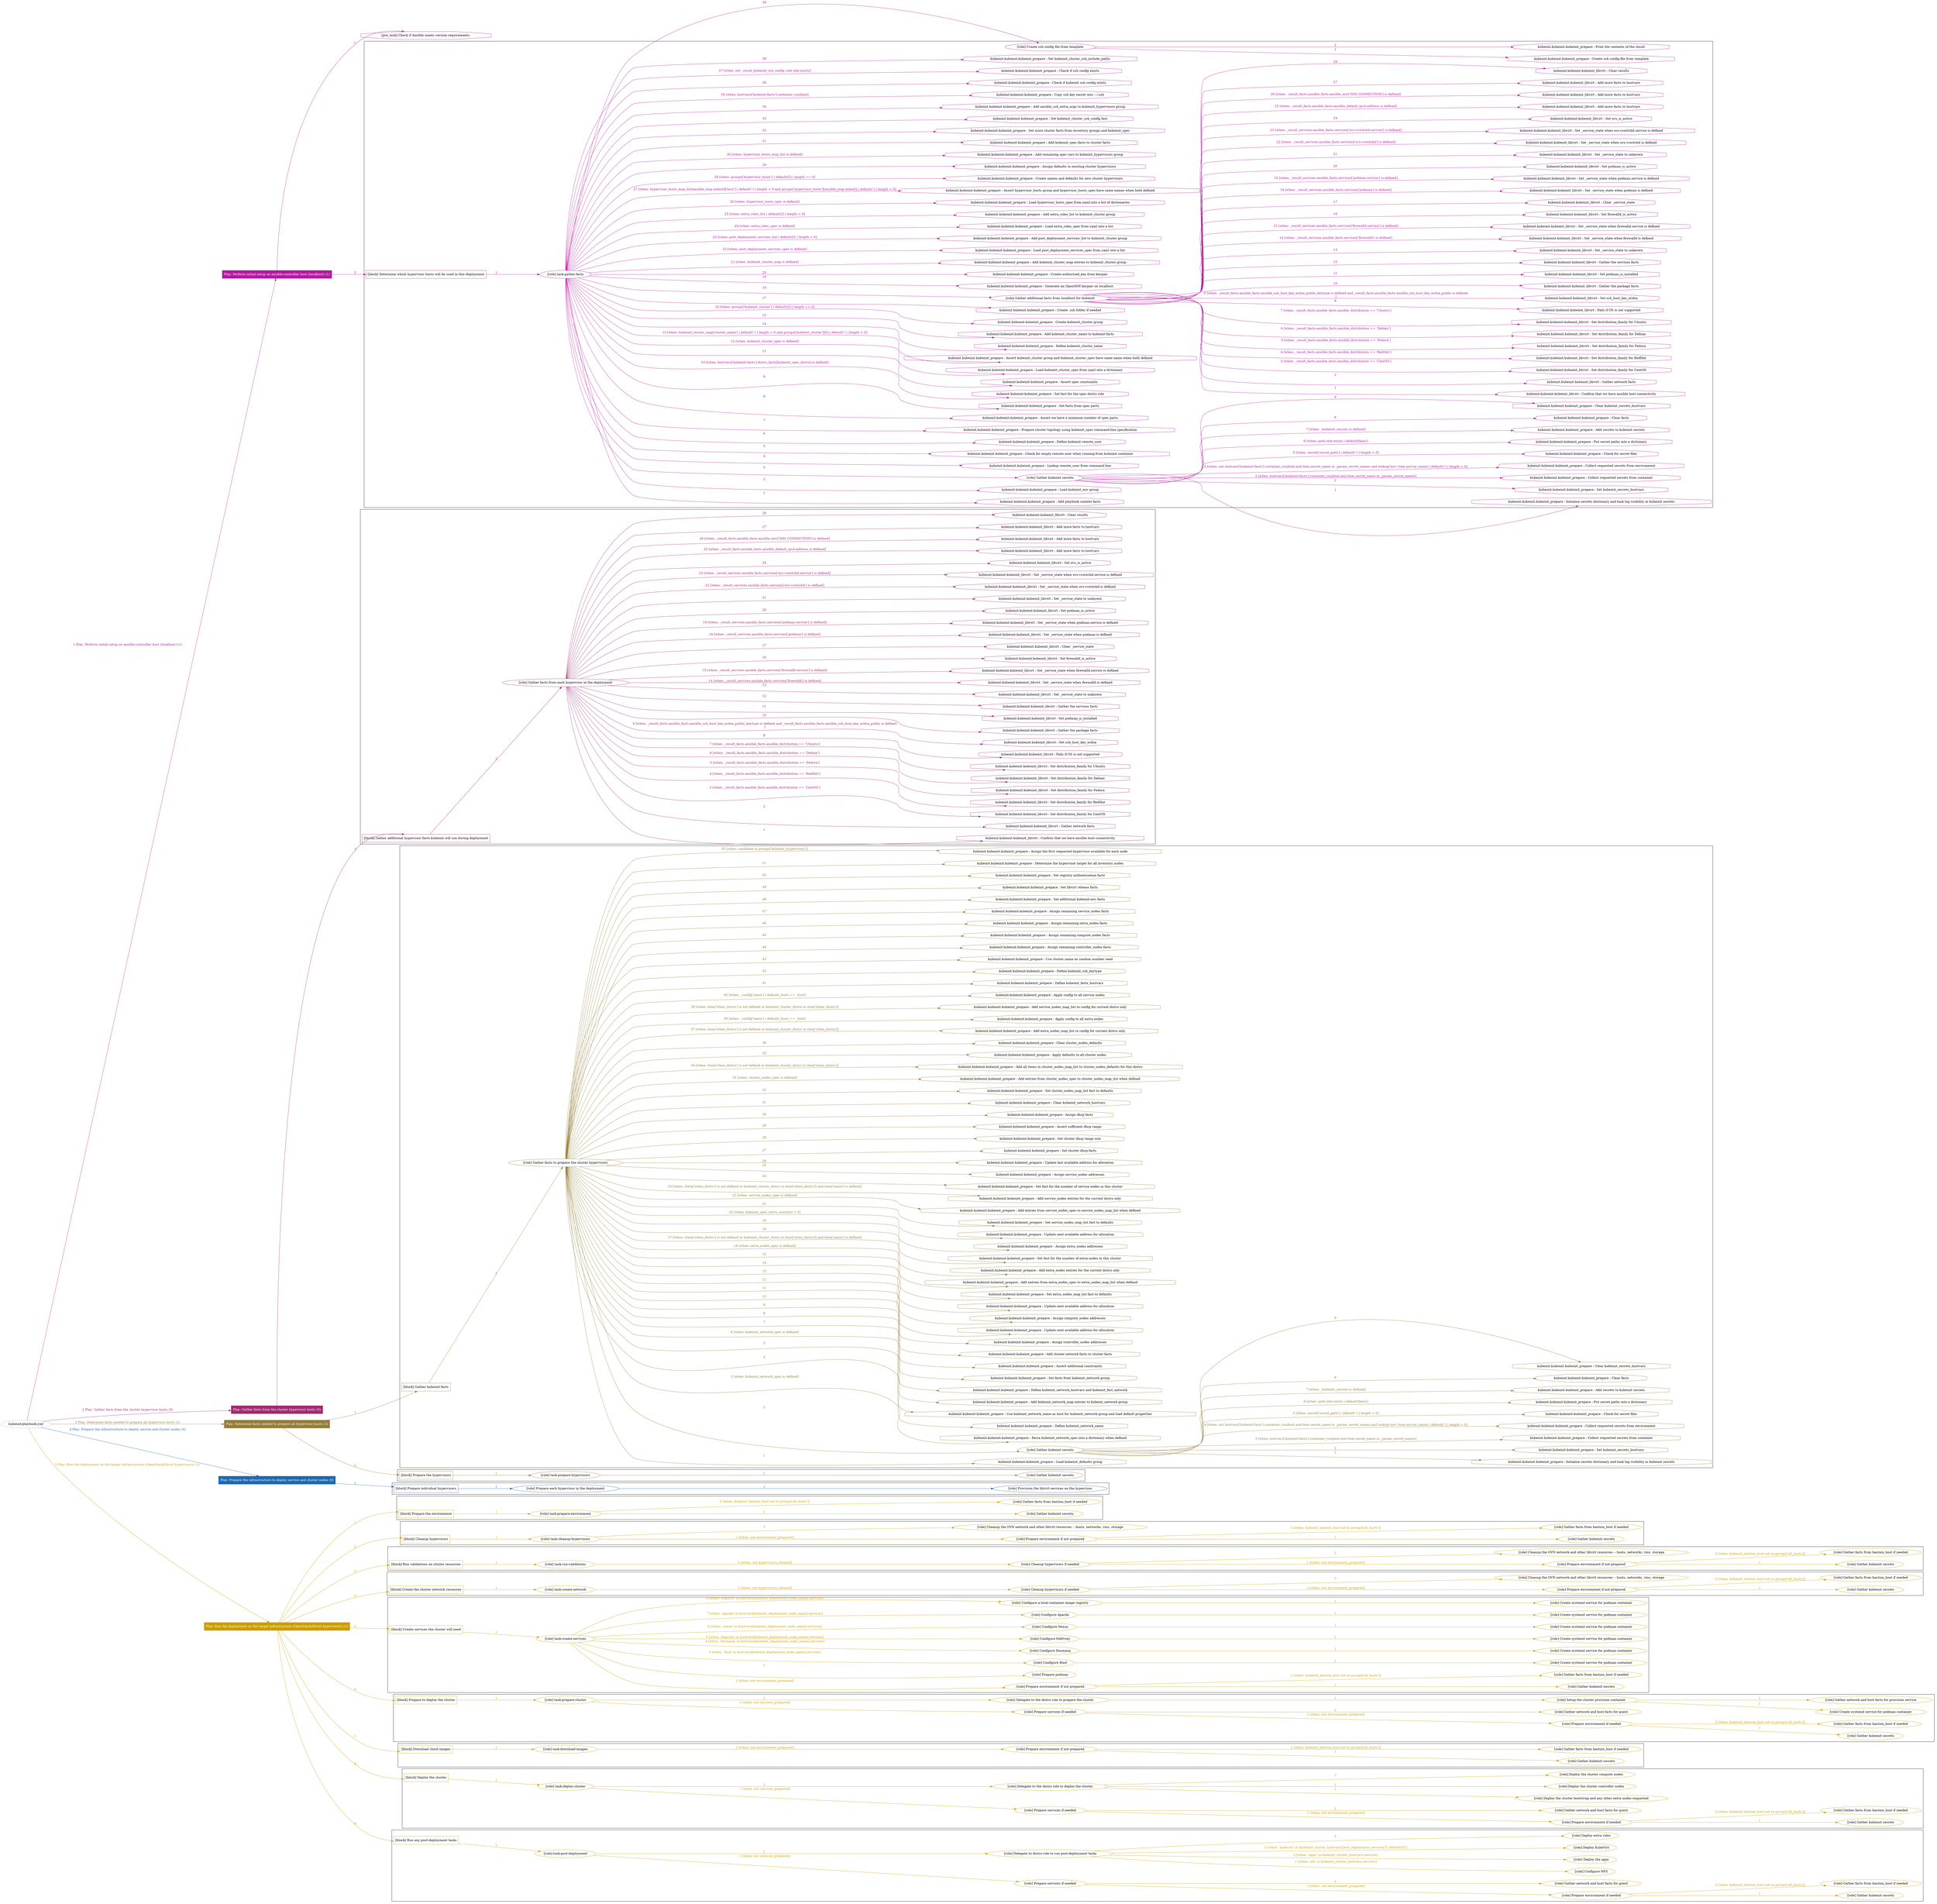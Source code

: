 digraph {
	graph [concentrate=true ordering=in rankdir=LR ratio=fill]
	edge [esep=5 sep=10]
	"kubeinit/playbook.yml" [URL="/home/runner/work/kubeinit/kubeinit/kubeinit/playbook.yml" id=playbook_e3808417 style=dotted]
	"kubeinit/playbook.yml" -> play_6901bfc4 [label="1 Play: Perform initial setup on ansible-controller host (localhost) (1)" color="#b21a9f" fontcolor="#b21a9f" id=edge_play_6901bfc4 labeltooltip="1 Play: Perform initial setup on ansible-controller host (localhost) (1)" tooltip="1 Play: Perform initial setup on ansible-controller host (localhost) (1)"]
	subgraph "Play: Perform initial setup on ansible-controller host (localhost) (1)" {
		play_6901bfc4 [label="Play: Perform initial setup on ansible-controller host (localhost) (1)" URL="/home/runner/work/kubeinit/kubeinit/kubeinit/playbook.yml" color="#b21a9f" fontcolor="#ffffff" id=play_6901bfc4 shape=box style=filled tooltip=localhost]
		pre_task_6ba91fdc [label="[pre_task] Check if Ansible meets version requirements." URL="/home/runner/work/kubeinit/kubeinit/kubeinit/playbook.yml" color="#b21a9f" id=pre_task_6ba91fdc shape=octagon tooltip="Check if Ansible meets version requirements."]
		play_6901bfc4 -> pre_task_6ba91fdc [label="1 " color="#b21a9f" fontcolor="#b21a9f" id=edge_pre_task_6ba91fdc labeltooltip="1 " tooltip="1 "]
		play_6901bfc4 -> block_789b5714 [label=2 color="#b21a9f" fontcolor="#b21a9f" id=edge_block_789b5714 labeltooltip=2 tooltip=2]
		subgraph cluster_block_789b5714 {
			block_789b5714 [label="[block] Determine which hypervisor hosts will be used in this deployment" URL="/home/runner/work/kubeinit/kubeinit/kubeinit/playbook.yml" color="#b21a9f" id=block_789b5714 labeltooltip="Determine which hypervisor hosts will be used in this deployment" shape=box tooltip="Determine which hypervisor hosts will be used in this deployment"]
			block_789b5714 -> role_9ed0b685 [label="1 " color="#b21a9f" fontcolor="#b21a9f" id=edge_role_9ed0b685 labeltooltip="1 " tooltip="1 "]
			subgraph "task-gather-facts" {
				role_9ed0b685 [label="[role] task-gather-facts" URL="/home/runner/work/kubeinit/kubeinit/kubeinit/playbook.yml" color="#b21a9f" id=role_9ed0b685 tooltip="task-gather-facts"]
				task_db7f5f06 [label="kubeinit.kubeinit.kubeinit_prepare : Add playbook context facts" URL="/home/runner/.ansible/collections/ansible_collections/kubeinit/kubeinit/roles/kubeinit_prepare/tasks/build_hypervisors_group.yml" color="#b21a9f" id=task_db7f5f06 shape=octagon tooltip="kubeinit.kubeinit.kubeinit_prepare : Add playbook context facts"]
				role_9ed0b685 -> task_db7f5f06 [label="1 " color="#b21a9f" fontcolor="#b21a9f" id=edge_task_db7f5f06 labeltooltip="1 " tooltip="1 "]
				task_3b6db603 [label="kubeinit.kubeinit.kubeinit_prepare : Load kubeinit_env group" URL="/home/runner/.ansible/collections/ansible_collections/kubeinit/kubeinit/roles/kubeinit_prepare/tasks/build_hypervisors_group.yml" color="#b21a9f" id=task_3b6db603 shape=octagon tooltip="kubeinit.kubeinit.kubeinit_prepare : Load kubeinit_env group"]
				role_9ed0b685 -> task_3b6db603 [label="2 " color="#b21a9f" fontcolor="#b21a9f" id=edge_task_3b6db603 labeltooltip="2 " tooltip="2 "]
				role_9ed0b685 -> role_d7cb67a3 [label="3 " color="#b21a9f" fontcolor="#b21a9f" id=edge_role_d7cb67a3 labeltooltip="3 " tooltip="3 "]
				subgraph "Gather kubeinit secrets" {
					role_d7cb67a3 [label="[role] Gather kubeinit secrets" URL="/home/runner/.ansible/collections/ansible_collections/kubeinit/kubeinit/roles/kubeinit_prepare/tasks/build_hypervisors_group.yml" color="#b21a9f" id=role_d7cb67a3 tooltip="Gather kubeinit secrets"]
					task_29046ad4 [label="kubeinit.kubeinit.kubeinit_prepare : Initialize secrets dictionary and task log visibility in kubeinit secrets" URL="/home/runner/.ansible/collections/ansible_collections/kubeinit/kubeinit/roles/kubeinit_prepare/tasks/gather_kubeinit_secrets.yml" color="#b21a9f" id=task_29046ad4 shape=octagon tooltip="kubeinit.kubeinit.kubeinit_prepare : Initialize secrets dictionary and task log visibility in kubeinit secrets"]
					role_d7cb67a3 -> task_29046ad4 [label="1 " color="#b21a9f" fontcolor="#b21a9f" id=edge_task_29046ad4 labeltooltip="1 " tooltip="1 "]
					task_8a28c978 [label="kubeinit.kubeinit.kubeinit_prepare : Set kubeinit_secrets_hostvars" URL="/home/runner/.ansible/collections/ansible_collections/kubeinit/kubeinit/roles/kubeinit_prepare/tasks/gather_kubeinit_secrets.yml" color="#b21a9f" id=task_8a28c978 shape=octagon tooltip="kubeinit.kubeinit.kubeinit_prepare : Set kubeinit_secrets_hostvars"]
					role_d7cb67a3 -> task_8a28c978 [label="2 " color="#b21a9f" fontcolor="#b21a9f" id=edge_task_8a28c978 labeltooltip="2 " tooltip="2 "]
					task_aef3599c [label="kubeinit.kubeinit.kubeinit_prepare : Collect requested secrets from container" URL="/home/runner/.ansible/collections/ansible_collections/kubeinit/kubeinit/roles/kubeinit_prepare/tasks/gather_kubeinit_secrets.yml" color="#b21a9f" id=task_aef3599c shape=octagon tooltip="kubeinit.kubeinit.kubeinit_prepare : Collect requested secrets from container"]
					role_d7cb67a3 -> task_aef3599c [label="3 [when: hostvars['kubeinit-facts'].container_run|bool and item.secret_name in _param_secret_names]" color="#b21a9f" fontcolor="#b21a9f" id=edge_task_aef3599c labeltooltip="3 [when: hostvars['kubeinit-facts'].container_run|bool and item.secret_name in _param_secret_names]" tooltip="3 [when: hostvars['kubeinit-facts'].container_run|bool and item.secret_name in _param_secret_names]"]
					task_31053bd8 [label="kubeinit.kubeinit.kubeinit_prepare : Collect requested secrets from environment" URL="/home/runner/.ansible/collections/ansible_collections/kubeinit/kubeinit/roles/kubeinit_prepare/tasks/gather_kubeinit_secrets.yml" color="#b21a9f" id=task_31053bd8 shape=octagon tooltip="kubeinit.kubeinit.kubeinit_prepare : Collect requested secrets from environment"]
					role_d7cb67a3 -> task_31053bd8 [label="4 [when: not hostvars['kubeinit-facts'].container_run|bool and item.secret_name in _param_secret_names and lookup('env',item.envvar_name) | default('') | length > 0]" color="#b21a9f" fontcolor="#b21a9f" id=edge_task_31053bd8 labeltooltip="4 [when: not hostvars['kubeinit-facts'].container_run|bool and item.secret_name in _param_secret_names and lookup('env',item.envvar_name) | default('') | length > 0]" tooltip="4 [when: not hostvars['kubeinit-facts'].container_run|bool and item.secret_name in _param_secret_names and lookup('env',item.envvar_name) | default('') | length > 0]"]
					task_2f80271e [label="kubeinit.kubeinit.kubeinit_prepare : Check for secret files" URL="/home/runner/.ansible/collections/ansible_collections/kubeinit/kubeinit/roles/kubeinit_prepare/tasks/gather_kubeinit_secrets.yml" color="#b21a9f" id=task_2f80271e shape=octagon tooltip="kubeinit.kubeinit.kubeinit_prepare : Check for secret files"]
					role_d7cb67a3 -> task_2f80271e [label="5 [when: secret['secret_path'] | default('') | length > 0]" color="#b21a9f" fontcolor="#b21a9f" id=edge_task_2f80271e labeltooltip="5 [when: secret['secret_path'] | default('') | length > 0]" tooltip="5 [when: secret['secret_path'] | default('') | length > 0]"]
					task_68b92337 [label="kubeinit.kubeinit.kubeinit_prepare : Put secret paths into a dictionary" URL="/home/runner/.ansible/collections/ansible_collections/kubeinit/kubeinit/roles/kubeinit_prepare/tasks/gather_kubeinit_secrets.yml" color="#b21a9f" id=task_68b92337 shape=octagon tooltip="kubeinit.kubeinit.kubeinit_prepare : Put secret paths into a dictionary"]
					role_d7cb67a3 -> task_68b92337 [label="6 [when: path.stat.exists | default(false)]" color="#b21a9f" fontcolor="#b21a9f" id=edge_task_68b92337 labeltooltip="6 [when: path.stat.exists | default(false)]" tooltip="6 [when: path.stat.exists | default(false)]"]
					task_26d97f6a [label="kubeinit.kubeinit.kubeinit_prepare : Add secrets to kubeinit secrets" URL="/home/runner/.ansible/collections/ansible_collections/kubeinit/kubeinit/roles/kubeinit_prepare/tasks/gather_kubeinit_secrets.yml" color="#b21a9f" id=task_26d97f6a shape=octagon tooltip="kubeinit.kubeinit.kubeinit_prepare : Add secrets to kubeinit secrets"]
					role_d7cb67a3 -> task_26d97f6a [label="7 [when: _kubeinit_secrets is defined]" color="#b21a9f" fontcolor="#b21a9f" id=edge_task_26d97f6a labeltooltip="7 [when: _kubeinit_secrets is defined]" tooltip="7 [when: _kubeinit_secrets is defined]"]
					task_136854c3 [label="kubeinit.kubeinit.kubeinit_prepare : Clear facts" URL="/home/runner/.ansible/collections/ansible_collections/kubeinit/kubeinit/roles/kubeinit_prepare/tasks/gather_kubeinit_secrets.yml" color="#b21a9f" id=task_136854c3 shape=octagon tooltip="kubeinit.kubeinit.kubeinit_prepare : Clear facts"]
					role_d7cb67a3 -> task_136854c3 [label="8 " color="#b21a9f" fontcolor="#b21a9f" id=edge_task_136854c3 labeltooltip="8 " tooltip="8 "]
					task_0444a8e0 [label="kubeinit.kubeinit.kubeinit_prepare : Clear kubeinit_secrets_hostvars" URL="/home/runner/.ansible/collections/ansible_collections/kubeinit/kubeinit/roles/kubeinit_prepare/tasks/gather_kubeinit_secrets.yml" color="#b21a9f" id=task_0444a8e0 shape=octagon tooltip="kubeinit.kubeinit.kubeinit_prepare : Clear kubeinit_secrets_hostvars"]
					role_d7cb67a3 -> task_0444a8e0 [label="9 " color="#b21a9f" fontcolor="#b21a9f" id=edge_task_0444a8e0 labeltooltip="9 " tooltip="9 "]
				}
				task_f3846b74 [label="kubeinit.kubeinit.kubeinit_prepare : Lookup remote_user from command-line" URL="/home/runner/.ansible/collections/ansible_collections/kubeinit/kubeinit/roles/kubeinit_prepare/tasks/build_hypervisors_group.yml" color="#b21a9f" id=task_f3846b74 shape=octagon tooltip="kubeinit.kubeinit.kubeinit_prepare : Lookup remote_user from command-line"]
				role_9ed0b685 -> task_f3846b74 [label="4 " color="#b21a9f" fontcolor="#b21a9f" id=edge_task_f3846b74 labeltooltip="4 " tooltip="4 "]
				task_b7aa0dc3 [label="kubeinit.kubeinit.kubeinit_prepare : Check for empty remote user when running from kubeinit container" URL="/home/runner/.ansible/collections/ansible_collections/kubeinit/kubeinit/roles/kubeinit_prepare/tasks/build_hypervisors_group.yml" color="#b21a9f" id=task_b7aa0dc3 shape=octagon tooltip="kubeinit.kubeinit.kubeinit_prepare : Check for empty remote user when running from kubeinit container"]
				role_9ed0b685 -> task_b7aa0dc3 [label="5 " color="#b21a9f" fontcolor="#b21a9f" id=edge_task_b7aa0dc3 labeltooltip="5 " tooltip="5 "]
				task_80629cd2 [label="kubeinit.kubeinit.kubeinit_prepare : Define kubeinit remote_user" URL="/home/runner/.ansible/collections/ansible_collections/kubeinit/kubeinit/roles/kubeinit_prepare/tasks/build_hypervisors_group.yml" color="#b21a9f" id=task_80629cd2 shape=octagon tooltip="kubeinit.kubeinit.kubeinit_prepare : Define kubeinit remote_user"]
				role_9ed0b685 -> task_80629cd2 [label="6 " color="#b21a9f" fontcolor="#b21a9f" id=edge_task_80629cd2 labeltooltip="6 " tooltip="6 "]
				task_2bbf9f4f [label="kubeinit.kubeinit.kubeinit_prepare : Prepare cluster topology using kubeinit_spec command-line specification" URL="/home/runner/.ansible/collections/ansible_collections/kubeinit/kubeinit/roles/kubeinit_prepare/tasks/build_hypervisors_group.yml" color="#b21a9f" id=task_2bbf9f4f shape=octagon tooltip="kubeinit.kubeinit.kubeinit_prepare : Prepare cluster topology using kubeinit_spec command-line specification"]
				role_9ed0b685 -> task_2bbf9f4f [label="7 " color="#b21a9f" fontcolor="#b21a9f" id=edge_task_2bbf9f4f labeltooltip="7 " tooltip="7 "]
				task_5db49583 [label="kubeinit.kubeinit.kubeinit_prepare : Assert we have a minimum number of spec parts" URL="/home/runner/.ansible/collections/ansible_collections/kubeinit/kubeinit/roles/kubeinit_prepare/tasks/build_hypervisors_group.yml" color="#b21a9f" id=task_5db49583 shape=octagon tooltip="kubeinit.kubeinit.kubeinit_prepare : Assert we have a minimum number of spec parts"]
				role_9ed0b685 -> task_5db49583 [label="8 " color="#b21a9f" fontcolor="#b21a9f" id=edge_task_5db49583 labeltooltip="8 " tooltip="8 "]
				task_1080b2cc [label="kubeinit.kubeinit.kubeinit_prepare : Set facts from spec parts" URL="/home/runner/.ansible/collections/ansible_collections/kubeinit/kubeinit/roles/kubeinit_prepare/tasks/build_hypervisors_group.yml" color="#b21a9f" id=task_1080b2cc shape=octagon tooltip="kubeinit.kubeinit.kubeinit_prepare : Set facts from spec parts"]
				role_9ed0b685 -> task_1080b2cc [label="9 " color="#b21a9f" fontcolor="#b21a9f" id=edge_task_1080b2cc labeltooltip="9 " tooltip="9 "]
				task_ba501ceb [label="kubeinit.kubeinit.kubeinit_prepare : Set fact for the spec distro role" URL="/home/runner/.ansible/collections/ansible_collections/kubeinit/kubeinit/roles/kubeinit_prepare/tasks/build_hypervisors_group.yml" color="#b21a9f" id=task_ba501ceb shape=octagon tooltip="kubeinit.kubeinit.kubeinit_prepare : Set fact for the spec distro role"]
				role_9ed0b685 -> task_ba501ceb [label="10 [when: hostvars['kubeinit-facts'].distro_facts[kubeinit_spec_distro] is defined]" color="#b21a9f" fontcolor="#b21a9f" id=edge_task_ba501ceb labeltooltip="10 [when: hostvars['kubeinit-facts'].distro_facts[kubeinit_spec_distro] is defined]" tooltip="10 [when: hostvars['kubeinit-facts'].distro_facts[kubeinit_spec_distro] is defined]"]
				task_52817f72 [label="kubeinit.kubeinit.kubeinit_prepare : Assert spec constraints" URL="/home/runner/.ansible/collections/ansible_collections/kubeinit/kubeinit/roles/kubeinit_prepare/tasks/build_hypervisors_group.yml" color="#b21a9f" id=task_52817f72 shape=octagon tooltip="kubeinit.kubeinit.kubeinit_prepare : Assert spec constraints"]
				role_9ed0b685 -> task_52817f72 [label="11 " color="#b21a9f" fontcolor="#b21a9f" id=edge_task_52817f72 labeltooltip="11 " tooltip="11 "]
				task_0f122df9 [label="kubeinit.kubeinit.kubeinit_prepare : Load kubeinit_cluster_spec from yaml into a dictionary" URL="/home/runner/.ansible/collections/ansible_collections/kubeinit/kubeinit/roles/kubeinit_prepare/tasks/build_hypervisors_group.yml" color="#b21a9f" id=task_0f122df9 shape=octagon tooltip="kubeinit.kubeinit.kubeinit_prepare : Load kubeinit_cluster_spec from yaml into a dictionary"]
				role_9ed0b685 -> task_0f122df9 [label="12 [when: kubeinit_cluster_spec is defined]" color="#b21a9f" fontcolor="#b21a9f" id=edge_task_0f122df9 labeltooltip="12 [when: kubeinit_cluster_spec is defined]" tooltip="12 [when: kubeinit_cluster_spec is defined]"]
				task_e83f29cf [label="kubeinit.kubeinit.kubeinit_prepare : Assert kubeinit_cluster group and kubeinit_cluster_spec have same name when both defined" URL="/home/runner/.ansible/collections/ansible_collections/kubeinit/kubeinit/roles/kubeinit_prepare/tasks/build_hypervisors_group.yml" color="#b21a9f" id=task_e83f29cf shape=octagon tooltip="kubeinit.kubeinit.kubeinit_prepare : Assert kubeinit_cluster group and kubeinit_cluster_spec have same name when both defined"]
				role_9ed0b685 -> task_e83f29cf [label="13 [when: kubeinit_cluster_map['cluster_name'] | default('') | length > 0 and groups['kubeinit_cluster'][0] | default('') | length > 0]" color="#b21a9f" fontcolor="#b21a9f" id=edge_task_e83f29cf labeltooltip="13 [when: kubeinit_cluster_map['cluster_name'] | default('') | length > 0 and groups['kubeinit_cluster'][0] | default('') | length > 0]" tooltip="13 [when: kubeinit_cluster_map['cluster_name'] | default('') | length > 0 and groups['kubeinit_cluster'][0] | default('') | length > 0]"]
				task_7d00c2d8 [label="kubeinit.kubeinit.kubeinit_prepare : Define kubeinit_cluster_name" URL="/home/runner/.ansible/collections/ansible_collections/kubeinit/kubeinit/roles/kubeinit_prepare/tasks/build_hypervisors_group.yml" color="#b21a9f" id=task_7d00c2d8 shape=octagon tooltip="kubeinit.kubeinit.kubeinit_prepare : Define kubeinit_cluster_name"]
				role_9ed0b685 -> task_7d00c2d8 [label="14 " color="#b21a9f" fontcolor="#b21a9f" id=edge_task_7d00c2d8 labeltooltip="14 " tooltip="14 "]
				task_dff881b5 [label="kubeinit.kubeinit.kubeinit_prepare : Add kubeinit_cluster_name to kubeinit-facts" URL="/home/runner/.ansible/collections/ansible_collections/kubeinit/kubeinit/roles/kubeinit_prepare/tasks/build_hypervisors_group.yml" color="#b21a9f" id=task_dff881b5 shape=octagon tooltip="kubeinit.kubeinit.kubeinit_prepare : Add kubeinit_cluster_name to kubeinit-facts"]
				role_9ed0b685 -> task_dff881b5 [label="15 " color="#b21a9f" fontcolor="#b21a9f" id=edge_task_dff881b5 labeltooltip="15 " tooltip="15 "]
				task_f1a5bfd8 [label="kubeinit.kubeinit.kubeinit_prepare : Create kubeinit_cluster group" URL="/home/runner/.ansible/collections/ansible_collections/kubeinit/kubeinit/roles/kubeinit_prepare/tasks/build_hypervisors_group.yml" color="#b21a9f" id=task_f1a5bfd8 shape=octagon tooltip="kubeinit.kubeinit.kubeinit_prepare : Create kubeinit_cluster group"]
				role_9ed0b685 -> task_f1a5bfd8 [label="16 [when: groups['kubeinit_cluster'] | default([]) | length == 0]" color="#b21a9f" fontcolor="#b21a9f" id=edge_task_f1a5bfd8 labeltooltip="16 [when: groups['kubeinit_cluster'] | default([]) | length == 0]" tooltip="16 [when: groups['kubeinit_cluster'] | default([]) | length == 0]"]
				task_8707f278 [label="kubeinit.kubeinit.kubeinit_prepare : Create .ssh folder if needed" URL="/home/runner/.ansible/collections/ansible_collections/kubeinit/kubeinit/roles/kubeinit_prepare/tasks/build_hypervisors_group.yml" color="#b21a9f" id=task_8707f278 shape=octagon tooltip="kubeinit.kubeinit.kubeinit_prepare : Create .ssh folder if needed"]
				role_9ed0b685 -> task_8707f278 [label="17 " color="#b21a9f" fontcolor="#b21a9f" id=edge_task_8707f278 labeltooltip="17 " tooltip="17 "]
				role_9ed0b685 -> role_bcc88592 [label="18 " color="#b21a9f" fontcolor="#b21a9f" id=edge_role_bcc88592 labeltooltip="18 " tooltip="18 "]
				subgraph "Gather additional facts from localhost for kubeinit" {
					role_bcc88592 [label="[role] Gather additional facts from localhost for kubeinit" URL="/home/runner/.ansible/collections/ansible_collections/kubeinit/kubeinit/roles/kubeinit_prepare/tasks/build_hypervisors_group.yml" color="#b21a9f" id=role_bcc88592 tooltip="Gather additional facts from localhost for kubeinit"]
					task_4c4f7d9a [label="kubeinit.kubeinit.kubeinit_libvirt : Confirm that we have ansible host connectivity" URL="/home/runner/.ansible/collections/ansible_collections/kubeinit/kubeinit/roles/kubeinit_libvirt/tasks/gather_host_facts.yml" color="#b21a9f" id=task_4c4f7d9a shape=octagon tooltip="kubeinit.kubeinit.kubeinit_libvirt : Confirm that we have ansible host connectivity"]
					role_bcc88592 -> task_4c4f7d9a [label="1 " color="#b21a9f" fontcolor="#b21a9f" id=edge_task_4c4f7d9a labeltooltip="1 " tooltip="1 "]
					task_e40bd707 [label="kubeinit.kubeinit.kubeinit_libvirt : Gather network facts" URL="/home/runner/.ansible/collections/ansible_collections/kubeinit/kubeinit/roles/kubeinit_libvirt/tasks/gather_host_facts.yml" color="#b21a9f" id=task_e40bd707 shape=octagon tooltip="kubeinit.kubeinit.kubeinit_libvirt : Gather network facts"]
					role_bcc88592 -> task_e40bd707 [label="2 " color="#b21a9f" fontcolor="#b21a9f" id=edge_task_e40bd707 labeltooltip="2 " tooltip="2 "]
					task_8ae10bfa [label="kubeinit.kubeinit.kubeinit_libvirt : Set distribution_family for CentOS" URL="/home/runner/.ansible/collections/ansible_collections/kubeinit/kubeinit/roles/kubeinit_libvirt/tasks/gather_host_facts.yml" color="#b21a9f" id=task_8ae10bfa shape=octagon tooltip="kubeinit.kubeinit.kubeinit_libvirt : Set distribution_family for CentOS"]
					role_bcc88592 -> task_8ae10bfa [label="3 [when: _result_facts.ansible_facts.ansible_distribution == 'CentOS']" color="#b21a9f" fontcolor="#b21a9f" id=edge_task_8ae10bfa labeltooltip="3 [when: _result_facts.ansible_facts.ansible_distribution == 'CentOS']" tooltip="3 [when: _result_facts.ansible_facts.ansible_distribution == 'CentOS']"]
					task_2ea682e8 [label="kubeinit.kubeinit.kubeinit_libvirt : Set distribution_family for RedHat" URL="/home/runner/.ansible/collections/ansible_collections/kubeinit/kubeinit/roles/kubeinit_libvirt/tasks/gather_host_facts.yml" color="#b21a9f" id=task_2ea682e8 shape=octagon tooltip="kubeinit.kubeinit.kubeinit_libvirt : Set distribution_family for RedHat"]
					role_bcc88592 -> task_2ea682e8 [label="4 [when: _result_facts.ansible_facts.ansible_distribution == 'RedHat']" color="#b21a9f" fontcolor="#b21a9f" id=edge_task_2ea682e8 labeltooltip="4 [when: _result_facts.ansible_facts.ansible_distribution == 'RedHat']" tooltip="4 [when: _result_facts.ansible_facts.ansible_distribution == 'RedHat']"]
					task_45fb9918 [label="kubeinit.kubeinit.kubeinit_libvirt : Set distribution_family for Fedora" URL="/home/runner/.ansible/collections/ansible_collections/kubeinit/kubeinit/roles/kubeinit_libvirt/tasks/gather_host_facts.yml" color="#b21a9f" id=task_45fb9918 shape=octagon tooltip="kubeinit.kubeinit.kubeinit_libvirt : Set distribution_family for Fedora"]
					role_bcc88592 -> task_45fb9918 [label="5 [when: _result_facts.ansible_facts.ansible_distribution == 'Fedora']" color="#b21a9f" fontcolor="#b21a9f" id=edge_task_45fb9918 labeltooltip="5 [when: _result_facts.ansible_facts.ansible_distribution == 'Fedora']" tooltip="5 [when: _result_facts.ansible_facts.ansible_distribution == 'Fedora']"]
					task_87ba8b11 [label="kubeinit.kubeinit.kubeinit_libvirt : Set distribution_family for Debian" URL="/home/runner/.ansible/collections/ansible_collections/kubeinit/kubeinit/roles/kubeinit_libvirt/tasks/gather_host_facts.yml" color="#b21a9f" id=task_87ba8b11 shape=octagon tooltip="kubeinit.kubeinit.kubeinit_libvirt : Set distribution_family for Debian"]
					role_bcc88592 -> task_87ba8b11 [label="6 [when: _result_facts.ansible_facts.ansible_distribution == 'Debian']" color="#b21a9f" fontcolor="#b21a9f" id=edge_task_87ba8b11 labeltooltip="6 [when: _result_facts.ansible_facts.ansible_distribution == 'Debian']" tooltip="6 [when: _result_facts.ansible_facts.ansible_distribution == 'Debian']"]
					task_1d46d801 [label="kubeinit.kubeinit.kubeinit_libvirt : Set distribution_family for Ubuntu" URL="/home/runner/.ansible/collections/ansible_collections/kubeinit/kubeinit/roles/kubeinit_libvirt/tasks/gather_host_facts.yml" color="#b21a9f" id=task_1d46d801 shape=octagon tooltip="kubeinit.kubeinit.kubeinit_libvirt : Set distribution_family for Ubuntu"]
					role_bcc88592 -> task_1d46d801 [label="7 [when: _result_facts.ansible_facts.ansible_distribution == 'Ubuntu']" color="#b21a9f" fontcolor="#b21a9f" id=edge_task_1d46d801 labeltooltip="7 [when: _result_facts.ansible_facts.ansible_distribution == 'Ubuntu']" tooltip="7 [when: _result_facts.ansible_facts.ansible_distribution == 'Ubuntu']"]
					task_4f6b691c [label="kubeinit.kubeinit.kubeinit_libvirt : Fails if OS is not supported" URL="/home/runner/.ansible/collections/ansible_collections/kubeinit/kubeinit/roles/kubeinit_libvirt/tasks/gather_host_facts.yml" color="#b21a9f" id=task_4f6b691c shape=octagon tooltip="kubeinit.kubeinit.kubeinit_libvirt : Fails if OS is not supported"]
					role_bcc88592 -> task_4f6b691c [label="8 " color="#b21a9f" fontcolor="#b21a9f" id=edge_task_4f6b691c labeltooltip="8 " tooltip="8 "]
					task_671d1f66 [label="kubeinit.kubeinit.kubeinit_libvirt : Set ssh_host_key_ecdsa" URL="/home/runner/.ansible/collections/ansible_collections/kubeinit/kubeinit/roles/kubeinit_libvirt/tasks/gather_host_facts.yml" color="#b21a9f" id=task_671d1f66 shape=octagon tooltip="kubeinit.kubeinit.kubeinit_libvirt : Set ssh_host_key_ecdsa"]
					role_bcc88592 -> task_671d1f66 [label="9 [when: _result_facts.ansible_facts.ansible_ssh_host_key_ecdsa_public_keytype is defined and _result_facts.ansible_facts.ansible_ssh_host_key_ecdsa_public is defined
]" color="#b21a9f" fontcolor="#b21a9f" id=edge_task_671d1f66 labeltooltip="9 [when: _result_facts.ansible_facts.ansible_ssh_host_key_ecdsa_public_keytype is defined and _result_facts.ansible_facts.ansible_ssh_host_key_ecdsa_public is defined
]" tooltip="9 [when: _result_facts.ansible_facts.ansible_ssh_host_key_ecdsa_public_keytype is defined and _result_facts.ansible_facts.ansible_ssh_host_key_ecdsa_public is defined
]"]
					task_096927a0 [label="kubeinit.kubeinit.kubeinit_libvirt : Gather the package facts" URL="/home/runner/.ansible/collections/ansible_collections/kubeinit/kubeinit/roles/kubeinit_libvirt/tasks/gather_host_facts.yml" color="#b21a9f" id=task_096927a0 shape=octagon tooltip="kubeinit.kubeinit.kubeinit_libvirt : Gather the package facts"]
					role_bcc88592 -> task_096927a0 [label="10 " color="#b21a9f" fontcolor="#b21a9f" id=edge_task_096927a0 labeltooltip="10 " tooltip="10 "]
					task_1a02de48 [label="kubeinit.kubeinit.kubeinit_libvirt : Set podman_is_installed" URL="/home/runner/.ansible/collections/ansible_collections/kubeinit/kubeinit/roles/kubeinit_libvirt/tasks/gather_host_facts.yml" color="#b21a9f" id=task_1a02de48 shape=octagon tooltip="kubeinit.kubeinit.kubeinit_libvirt : Set podman_is_installed"]
					role_bcc88592 -> task_1a02de48 [label="11 " color="#b21a9f" fontcolor="#b21a9f" id=edge_task_1a02de48 labeltooltip="11 " tooltip="11 "]
					task_69d746f9 [label="kubeinit.kubeinit.kubeinit_libvirt : Gather the services facts" URL="/home/runner/.ansible/collections/ansible_collections/kubeinit/kubeinit/roles/kubeinit_libvirt/tasks/gather_host_facts.yml" color="#b21a9f" id=task_69d746f9 shape=octagon tooltip="kubeinit.kubeinit.kubeinit_libvirt : Gather the services facts"]
					role_bcc88592 -> task_69d746f9 [label="12 " color="#b21a9f" fontcolor="#b21a9f" id=edge_task_69d746f9 labeltooltip="12 " tooltip="12 "]
					task_390e9ef3 [label="kubeinit.kubeinit.kubeinit_libvirt : Set _service_state to unknown" URL="/home/runner/.ansible/collections/ansible_collections/kubeinit/kubeinit/roles/kubeinit_libvirt/tasks/gather_host_facts.yml" color="#b21a9f" id=task_390e9ef3 shape=octagon tooltip="kubeinit.kubeinit.kubeinit_libvirt : Set _service_state to unknown"]
					role_bcc88592 -> task_390e9ef3 [label="13 " color="#b21a9f" fontcolor="#b21a9f" id=edge_task_390e9ef3 labeltooltip="13 " tooltip="13 "]
					task_2818900c [label="kubeinit.kubeinit.kubeinit_libvirt : Set _service_state when firewalld is defined" URL="/home/runner/.ansible/collections/ansible_collections/kubeinit/kubeinit/roles/kubeinit_libvirt/tasks/gather_host_facts.yml" color="#b21a9f" id=task_2818900c shape=octagon tooltip="kubeinit.kubeinit.kubeinit_libvirt : Set _service_state when firewalld is defined"]
					role_bcc88592 -> task_2818900c [label="14 [when: _result_services.ansible_facts.services['firewalld'] is defined]" color="#b21a9f" fontcolor="#b21a9f" id=edge_task_2818900c labeltooltip="14 [when: _result_services.ansible_facts.services['firewalld'] is defined]" tooltip="14 [when: _result_services.ansible_facts.services['firewalld'] is defined]"]
					task_6891c004 [label="kubeinit.kubeinit.kubeinit_libvirt : Set _service_state when firewalld.service is defined" URL="/home/runner/.ansible/collections/ansible_collections/kubeinit/kubeinit/roles/kubeinit_libvirt/tasks/gather_host_facts.yml" color="#b21a9f" id=task_6891c004 shape=octagon tooltip="kubeinit.kubeinit.kubeinit_libvirt : Set _service_state when firewalld.service is defined"]
					role_bcc88592 -> task_6891c004 [label="15 [when: _result_services.ansible_facts.services['firewalld.service'] is defined]" color="#b21a9f" fontcolor="#b21a9f" id=edge_task_6891c004 labeltooltip="15 [when: _result_services.ansible_facts.services['firewalld.service'] is defined]" tooltip="15 [when: _result_services.ansible_facts.services['firewalld.service'] is defined]"]
					task_0ceb7a65 [label="kubeinit.kubeinit.kubeinit_libvirt : Set firewalld_is_active" URL="/home/runner/.ansible/collections/ansible_collections/kubeinit/kubeinit/roles/kubeinit_libvirt/tasks/gather_host_facts.yml" color="#b21a9f" id=task_0ceb7a65 shape=octagon tooltip="kubeinit.kubeinit.kubeinit_libvirt : Set firewalld_is_active"]
					role_bcc88592 -> task_0ceb7a65 [label="16 " color="#b21a9f" fontcolor="#b21a9f" id=edge_task_0ceb7a65 labeltooltip="16 " tooltip="16 "]
					task_3af3f58c [label="kubeinit.kubeinit.kubeinit_libvirt : Clear _service_state" URL="/home/runner/.ansible/collections/ansible_collections/kubeinit/kubeinit/roles/kubeinit_libvirt/tasks/gather_host_facts.yml" color="#b21a9f" id=task_3af3f58c shape=octagon tooltip="kubeinit.kubeinit.kubeinit_libvirt : Clear _service_state"]
					role_bcc88592 -> task_3af3f58c [label="17 " color="#b21a9f" fontcolor="#b21a9f" id=edge_task_3af3f58c labeltooltip="17 " tooltip="17 "]
					task_e423f796 [label="kubeinit.kubeinit.kubeinit_libvirt : Set _service_state when podman is defined" URL="/home/runner/.ansible/collections/ansible_collections/kubeinit/kubeinit/roles/kubeinit_libvirt/tasks/gather_host_facts.yml" color="#b21a9f" id=task_e423f796 shape=octagon tooltip="kubeinit.kubeinit.kubeinit_libvirt : Set _service_state when podman is defined"]
					role_bcc88592 -> task_e423f796 [label="18 [when: _result_services.ansible_facts.services['podman'] is defined]" color="#b21a9f" fontcolor="#b21a9f" id=edge_task_e423f796 labeltooltip="18 [when: _result_services.ansible_facts.services['podman'] is defined]" tooltip="18 [when: _result_services.ansible_facts.services['podman'] is defined]"]
					task_d30d2b96 [label="kubeinit.kubeinit.kubeinit_libvirt : Set _service_state when podman.service is defined" URL="/home/runner/.ansible/collections/ansible_collections/kubeinit/kubeinit/roles/kubeinit_libvirt/tasks/gather_host_facts.yml" color="#b21a9f" id=task_d30d2b96 shape=octagon tooltip="kubeinit.kubeinit.kubeinit_libvirt : Set _service_state when podman.service is defined"]
					role_bcc88592 -> task_d30d2b96 [label="19 [when: _result_services.ansible_facts.services['podman.service'] is defined]" color="#b21a9f" fontcolor="#b21a9f" id=edge_task_d30d2b96 labeltooltip="19 [when: _result_services.ansible_facts.services['podman.service'] is defined]" tooltip="19 [when: _result_services.ansible_facts.services['podman.service'] is defined]"]
					task_818cff7a [label="kubeinit.kubeinit.kubeinit_libvirt : Set podman_is_active" URL="/home/runner/.ansible/collections/ansible_collections/kubeinit/kubeinit/roles/kubeinit_libvirt/tasks/gather_host_facts.yml" color="#b21a9f" id=task_818cff7a shape=octagon tooltip="kubeinit.kubeinit.kubeinit_libvirt : Set podman_is_active"]
					role_bcc88592 -> task_818cff7a [label="20 " color="#b21a9f" fontcolor="#b21a9f" id=edge_task_818cff7a labeltooltip="20 " tooltip="20 "]
					task_e2fa2e90 [label="kubeinit.kubeinit.kubeinit_libvirt : Set _service_state to unknown" URL="/home/runner/.ansible/collections/ansible_collections/kubeinit/kubeinit/roles/kubeinit_libvirt/tasks/gather_host_facts.yml" color="#b21a9f" id=task_e2fa2e90 shape=octagon tooltip="kubeinit.kubeinit.kubeinit_libvirt : Set _service_state to unknown"]
					role_bcc88592 -> task_e2fa2e90 [label="21 " color="#b21a9f" fontcolor="#b21a9f" id=edge_task_e2fa2e90 labeltooltip="21 " tooltip="21 "]
					task_cc9ace87 [label="kubeinit.kubeinit.kubeinit_libvirt : Set _service_state when ovs-vswitchd is defined" URL="/home/runner/.ansible/collections/ansible_collections/kubeinit/kubeinit/roles/kubeinit_libvirt/tasks/gather_host_facts.yml" color="#b21a9f" id=task_cc9ace87 shape=octagon tooltip="kubeinit.kubeinit.kubeinit_libvirt : Set _service_state when ovs-vswitchd is defined"]
					role_bcc88592 -> task_cc9ace87 [label="22 [when: _result_services.ansible_facts.services['ovs-vswitchd'] is defined]" color="#b21a9f" fontcolor="#b21a9f" id=edge_task_cc9ace87 labeltooltip="22 [when: _result_services.ansible_facts.services['ovs-vswitchd'] is defined]" tooltip="22 [when: _result_services.ansible_facts.services['ovs-vswitchd'] is defined]"]
					task_3feff197 [label="kubeinit.kubeinit.kubeinit_libvirt : Set _service_state when ovs-vswitchd.service is defined" URL="/home/runner/.ansible/collections/ansible_collections/kubeinit/kubeinit/roles/kubeinit_libvirt/tasks/gather_host_facts.yml" color="#b21a9f" id=task_3feff197 shape=octagon tooltip="kubeinit.kubeinit.kubeinit_libvirt : Set _service_state when ovs-vswitchd.service is defined"]
					role_bcc88592 -> task_3feff197 [label="23 [when: _result_services.ansible_facts.services['ovs-vswitchd.service'] is defined]" color="#b21a9f" fontcolor="#b21a9f" id=edge_task_3feff197 labeltooltip="23 [when: _result_services.ansible_facts.services['ovs-vswitchd.service'] is defined]" tooltip="23 [when: _result_services.ansible_facts.services['ovs-vswitchd.service'] is defined]"]
					task_f979af65 [label="kubeinit.kubeinit.kubeinit_libvirt : Set ovs_is_active" URL="/home/runner/.ansible/collections/ansible_collections/kubeinit/kubeinit/roles/kubeinit_libvirt/tasks/gather_host_facts.yml" color="#b21a9f" id=task_f979af65 shape=octagon tooltip="kubeinit.kubeinit.kubeinit_libvirt : Set ovs_is_active"]
					role_bcc88592 -> task_f979af65 [label="24 " color="#b21a9f" fontcolor="#b21a9f" id=edge_task_f979af65 labeltooltip="24 " tooltip="24 "]
					task_0ebdda4f [label="kubeinit.kubeinit.kubeinit_libvirt : Add more facts to hostvars" URL="/home/runner/.ansible/collections/ansible_collections/kubeinit/kubeinit/roles/kubeinit_libvirt/tasks/gather_host_facts.yml" color="#b21a9f" id=task_0ebdda4f shape=octagon tooltip="kubeinit.kubeinit.kubeinit_libvirt : Add more facts to hostvars"]
					role_bcc88592 -> task_0ebdda4f [label="25 [when: _result_facts.ansible_facts.ansible_default_ipv4.address is defined]" color="#b21a9f" fontcolor="#b21a9f" id=edge_task_0ebdda4f labeltooltip="25 [when: _result_facts.ansible_facts.ansible_default_ipv4.address is defined]" tooltip="25 [when: _result_facts.ansible_facts.ansible_default_ipv4.address is defined]"]
					task_f93fc55c [label="kubeinit.kubeinit.kubeinit_libvirt : Add more facts to hostvars" URL="/home/runner/.ansible/collections/ansible_collections/kubeinit/kubeinit/roles/kubeinit_libvirt/tasks/gather_host_facts.yml" color="#b21a9f" id=task_f93fc55c shape=octagon tooltip="kubeinit.kubeinit.kubeinit_libvirt : Add more facts to hostvars"]
					role_bcc88592 -> task_f93fc55c [label="26 [when: _result_facts.ansible_facts.ansible_env['SSH_CONNECTION'] is defined]" color="#b21a9f" fontcolor="#b21a9f" id=edge_task_f93fc55c labeltooltip="26 [when: _result_facts.ansible_facts.ansible_env['SSH_CONNECTION'] is defined]" tooltip="26 [when: _result_facts.ansible_facts.ansible_env['SSH_CONNECTION'] is defined]"]
					task_77c6b955 [label="kubeinit.kubeinit.kubeinit_libvirt : Add more facts to hostvars" URL="/home/runner/.ansible/collections/ansible_collections/kubeinit/kubeinit/roles/kubeinit_libvirt/tasks/gather_host_facts.yml" color="#b21a9f" id=task_77c6b955 shape=octagon tooltip="kubeinit.kubeinit.kubeinit_libvirt : Add more facts to hostvars"]
					role_bcc88592 -> task_77c6b955 [label="27 " color="#b21a9f" fontcolor="#b21a9f" id=edge_task_77c6b955 labeltooltip="27 " tooltip="27 "]
					task_3acf8177 [label="kubeinit.kubeinit.kubeinit_libvirt : Clear results" URL="/home/runner/.ansible/collections/ansible_collections/kubeinit/kubeinit/roles/kubeinit_libvirt/tasks/gather_host_facts.yml" color="#b21a9f" id=task_3acf8177 shape=octagon tooltip="kubeinit.kubeinit.kubeinit_libvirt : Clear results"]
					role_bcc88592 -> task_3acf8177 [label="28 " color="#b21a9f" fontcolor="#b21a9f" id=edge_task_3acf8177 labeltooltip="28 " tooltip="28 "]
				}
				task_253589d2 [label="kubeinit.kubeinit.kubeinit_prepare : Generate an OpenSSH keypair on localhost" URL="/home/runner/.ansible/collections/ansible_collections/kubeinit/kubeinit/roles/kubeinit_prepare/tasks/build_hypervisors_group.yml" color="#b21a9f" id=task_253589d2 shape=octagon tooltip="kubeinit.kubeinit.kubeinit_prepare : Generate an OpenSSH keypair on localhost"]
				role_9ed0b685 -> task_253589d2 [label="19 " color="#b21a9f" fontcolor="#b21a9f" id=edge_task_253589d2 labeltooltip="19 " tooltip="19 "]
				task_bba74dce [label="kubeinit.kubeinit.kubeinit_prepare : Create authorized_key from keypair" URL="/home/runner/.ansible/collections/ansible_collections/kubeinit/kubeinit/roles/kubeinit_prepare/tasks/build_hypervisors_group.yml" color="#b21a9f" id=task_bba74dce shape=octagon tooltip="kubeinit.kubeinit.kubeinit_prepare : Create authorized_key from keypair"]
				role_9ed0b685 -> task_bba74dce [label="20 " color="#b21a9f" fontcolor="#b21a9f" id=edge_task_bba74dce labeltooltip="20 " tooltip="20 "]
				task_efa57c9d [label="kubeinit.kubeinit.kubeinit_prepare : Add kubeinit_cluster_map entries to kubeinit_cluster group" URL="/home/runner/.ansible/collections/ansible_collections/kubeinit/kubeinit/roles/kubeinit_prepare/tasks/build_hypervisors_group.yml" color="#b21a9f" id=task_efa57c9d shape=octagon tooltip="kubeinit.kubeinit.kubeinit_prepare : Add kubeinit_cluster_map entries to kubeinit_cluster group"]
				role_9ed0b685 -> task_efa57c9d [label="21 [when: kubeinit_cluster_map is defined]" color="#b21a9f" fontcolor="#b21a9f" id=edge_task_efa57c9d labeltooltip="21 [when: kubeinit_cluster_map is defined]" tooltip="21 [when: kubeinit_cluster_map is defined]"]
				task_5d9495c2 [label="kubeinit.kubeinit.kubeinit_prepare : Load post_deployment_services_spec from yaml into a list" URL="/home/runner/.ansible/collections/ansible_collections/kubeinit/kubeinit/roles/kubeinit_prepare/tasks/build_hypervisors_group.yml" color="#b21a9f" id=task_5d9495c2 shape=octagon tooltip="kubeinit.kubeinit.kubeinit_prepare : Load post_deployment_services_spec from yaml into a list"]
				role_9ed0b685 -> task_5d9495c2 [label="22 [when: post_deployment_services_spec is defined]" color="#b21a9f" fontcolor="#b21a9f" id=edge_task_5d9495c2 labeltooltip="22 [when: post_deployment_services_spec is defined]" tooltip="22 [when: post_deployment_services_spec is defined]"]
				task_efaed43f [label="kubeinit.kubeinit.kubeinit_prepare : Add post_deployment_services_list to kubeinit_cluster group" URL="/home/runner/.ansible/collections/ansible_collections/kubeinit/kubeinit/roles/kubeinit_prepare/tasks/build_hypervisors_group.yml" color="#b21a9f" id=task_efaed43f shape=octagon tooltip="kubeinit.kubeinit.kubeinit_prepare : Add post_deployment_services_list to kubeinit_cluster group"]
				role_9ed0b685 -> task_efaed43f [label="23 [when: post_deployment_services_list | default([]) | length > 0]" color="#b21a9f" fontcolor="#b21a9f" id=edge_task_efaed43f labeltooltip="23 [when: post_deployment_services_list | default([]) | length > 0]" tooltip="23 [when: post_deployment_services_list | default([]) | length > 0]"]
				task_f6fa3a4a [label="kubeinit.kubeinit.kubeinit_prepare : Load extra_roles_spec from yaml into a list" URL="/home/runner/.ansible/collections/ansible_collections/kubeinit/kubeinit/roles/kubeinit_prepare/tasks/build_hypervisors_group.yml" color="#b21a9f" id=task_f6fa3a4a shape=octagon tooltip="kubeinit.kubeinit.kubeinit_prepare : Load extra_roles_spec from yaml into a list"]
				role_9ed0b685 -> task_f6fa3a4a [label="24 [when: extra_roles_spec is defined]" color="#b21a9f" fontcolor="#b21a9f" id=edge_task_f6fa3a4a labeltooltip="24 [when: extra_roles_spec is defined]" tooltip="24 [when: extra_roles_spec is defined]"]
				task_3544751b [label="kubeinit.kubeinit.kubeinit_prepare : Add extra_roles_list to kubeinit_cluster group" URL="/home/runner/.ansible/collections/ansible_collections/kubeinit/kubeinit/roles/kubeinit_prepare/tasks/build_hypervisors_group.yml" color="#b21a9f" id=task_3544751b shape=octagon tooltip="kubeinit.kubeinit.kubeinit_prepare : Add extra_roles_list to kubeinit_cluster group"]
				role_9ed0b685 -> task_3544751b [label="25 [when: extra_roles_list | default([]) | length > 0]" color="#b21a9f" fontcolor="#b21a9f" id=edge_task_3544751b labeltooltip="25 [when: extra_roles_list | default([]) | length > 0]" tooltip="25 [when: extra_roles_list | default([]) | length > 0]"]
				task_f9526b55 [label="kubeinit.kubeinit.kubeinit_prepare : Load hypervisor_hosts_spec from yaml into a list of dictionaries" URL="/home/runner/.ansible/collections/ansible_collections/kubeinit/kubeinit/roles/kubeinit_prepare/tasks/build_hypervisors_group.yml" color="#b21a9f" id=task_f9526b55 shape=octagon tooltip="kubeinit.kubeinit.kubeinit_prepare : Load hypervisor_hosts_spec from yaml into a list of dictionaries"]
				role_9ed0b685 -> task_f9526b55 [label="26 [when: hypervisor_hosts_spec is defined]" color="#b21a9f" fontcolor="#b21a9f" id=edge_task_f9526b55 labeltooltip="26 [when: hypervisor_hosts_spec is defined]" tooltip="26 [when: hypervisor_hosts_spec is defined]"]
				task_0fe2270a [label="kubeinit.kubeinit.kubeinit_prepare : Assert hypervisor_hosts group and hypervisor_hosts_spec have same names when both defined" URL="/home/runner/.ansible/collections/ansible_collections/kubeinit/kubeinit/roles/kubeinit_prepare/tasks/build_hypervisors_group.yml" color="#b21a9f" id=task_0fe2270a shape=octagon tooltip="kubeinit.kubeinit.kubeinit_prepare : Assert hypervisor_hosts group and hypervisor_hosts_spec have same names when both defined"]
				role_9ed0b685 -> task_0fe2270a [label="27 [when: hypervisor_hosts_map_list[ansible_loop.index0]['host'] | default('') | length > 0 and groups['hypervisor_hosts'][ansible_loop.index0] | default('') | length > 0]" color="#b21a9f" fontcolor="#b21a9f" id=edge_task_0fe2270a labeltooltip="27 [when: hypervisor_hosts_map_list[ansible_loop.index0]['host'] | default('') | length > 0 and groups['hypervisor_hosts'][ansible_loop.index0] | default('') | length > 0]" tooltip="27 [when: hypervisor_hosts_map_list[ansible_loop.index0]['host'] | default('') | length > 0 and groups['hypervisor_hosts'][ansible_loop.index0] | default('') | length > 0]"]
				task_3687b73d [label="kubeinit.kubeinit.kubeinit_prepare : Create names and defaults for new cluster hypervisors" URL="/home/runner/.ansible/collections/ansible_collections/kubeinit/kubeinit/roles/kubeinit_prepare/tasks/build_hypervisors_group.yml" color="#b21a9f" id=task_3687b73d shape=octagon tooltip="kubeinit.kubeinit.kubeinit_prepare : Create names and defaults for new cluster hypervisors"]
				role_9ed0b685 -> task_3687b73d [label="28 [when: groups['hypervisor_hosts'] | default([]) | length == 0]" color="#b21a9f" fontcolor="#b21a9f" id=edge_task_3687b73d labeltooltip="28 [when: groups['hypervisor_hosts'] | default([]) | length == 0]" tooltip="28 [when: groups['hypervisor_hosts'] | default([]) | length == 0]"]
				task_aca704e0 [label="kubeinit.kubeinit.kubeinit_prepare : Assign defaults to existing cluster hypervisors" URL="/home/runner/.ansible/collections/ansible_collections/kubeinit/kubeinit/roles/kubeinit_prepare/tasks/build_hypervisors_group.yml" color="#b21a9f" id=task_aca704e0 shape=octagon tooltip="kubeinit.kubeinit.kubeinit_prepare : Assign defaults to existing cluster hypervisors"]
				role_9ed0b685 -> task_aca704e0 [label="29 " color="#b21a9f" fontcolor="#b21a9f" id=edge_task_aca704e0 labeltooltip="29 " tooltip="29 "]
				task_ea3361d5 [label="kubeinit.kubeinit.kubeinit_prepare : Add remaining spec vars to kubeinit_hypervisors group" URL="/home/runner/.ansible/collections/ansible_collections/kubeinit/kubeinit/roles/kubeinit_prepare/tasks/build_hypervisors_group.yml" color="#b21a9f" id=task_ea3361d5 shape=octagon tooltip="kubeinit.kubeinit.kubeinit_prepare : Add remaining spec vars to kubeinit_hypervisors group"]
				role_9ed0b685 -> task_ea3361d5 [label="30 [when: hypervisor_hosts_map_list is defined]" color="#b21a9f" fontcolor="#b21a9f" id=edge_task_ea3361d5 labeltooltip="30 [when: hypervisor_hosts_map_list is defined]" tooltip="30 [when: hypervisor_hosts_map_list is defined]"]
				task_b9863820 [label="kubeinit.kubeinit.kubeinit_prepare : Add kubeinit_spec facts to cluster facts" URL="/home/runner/.ansible/collections/ansible_collections/kubeinit/kubeinit/roles/kubeinit_prepare/tasks/build_hypervisors_group.yml" color="#b21a9f" id=task_b9863820 shape=octagon tooltip="kubeinit.kubeinit.kubeinit_prepare : Add kubeinit_spec facts to cluster facts"]
				role_9ed0b685 -> task_b9863820 [label="31 " color="#b21a9f" fontcolor="#b21a9f" id=edge_task_b9863820 labeltooltip="31 " tooltip="31 "]
				task_bbdc8e5d [label="kubeinit.kubeinit.kubeinit_prepare : Set more cluster facts from inventory groups and kubeinit_spec" URL="/home/runner/.ansible/collections/ansible_collections/kubeinit/kubeinit/roles/kubeinit_prepare/tasks/build_hypervisors_group.yml" color="#b21a9f" id=task_bbdc8e5d shape=octagon tooltip="kubeinit.kubeinit.kubeinit_prepare : Set more cluster facts from inventory groups and kubeinit_spec"]
				role_9ed0b685 -> task_bbdc8e5d [label="32 " color="#b21a9f" fontcolor="#b21a9f" id=edge_task_bbdc8e5d labeltooltip="32 " tooltip="32 "]
				task_e8ef28c9 [label="kubeinit.kubeinit.kubeinit_prepare : Set kubeinit_cluster_ssh_config fact" URL="/home/runner/.ansible/collections/ansible_collections/kubeinit/kubeinit/roles/kubeinit_prepare/tasks/build_hypervisors_group.yml" color="#b21a9f" id=task_e8ef28c9 shape=octagon tooltip="kubeinit.kubeinit.kubeinit_prepare : Set kubeinit_cluster_ssh_config fact"]
				role_9ed0b685 -> task_e8ef28c9 [label="33 " color="#b21a9f" fontcolor="#b21a9f" id=edge_task_e8ef28c9 labeltooltip="33 " tooltip="33 "]
				task_33daa52a [label="kubeinit.kubeinit.kubeinit_prepare : Add ansible_ssh_extra_args to kubeinit_hypervisors group" URL="/home/runner/.ansible/collections/ansible_collections/kubeinit/kubeinit/roles/kubeinit_prepare/tasks/build_hypervisors_group.yml" color="#b21a9f" id=task_33daa52a shape=octagon tooltip="kubeinit.kubeinit.kubeinit_prepare : Add ansible_ssh_extra_args to kubeinit_hypervisors group"]
				role_9ed0b685 -> task_33daa52a [label="34 " color="#b21a9f" fontcolor="#b21a9f" id=edge_task_33daa52a labeltooltip="34 " tooltip="34 "]
				task_2ba8a423 [label="kubeinit.kubeinit.kubeinit_prepare : Copy ssh key secret into ~/.ssh" URL="/home/runner/.ansible/collections/ansible_collections/kubeinit/kubeinit/roles/kubeinit_prepare/tasks/build_hypervisors_group.yml" color="#b21a9f" id=task_2ba8a423 shape=octagon tooltip="kubeinit.kubeinit.kubeinit_prepare : Copy ssh key secret into ~/.ssh"]
				role_9ed0b685 -> task_2ba8a423 [label="35 [when: hostvars['kubeinit-facts'].container_run|bool]" color="#b21a9f" fontcolor="#b21a9f" id=edge_task_2ba8a423 labeltooltip="35 [when: hostvars['kubeinit-facts'].container_run|bool]" tooltip="35 [when: hostvars['kubeinit-facts'].container_run|bool]"]
				task_60a29cb4 [label="kubeinit.kubeinit.kubeinit_prepare : Check if kubeinit ssh config exists" URL="/home/runner/.ansible/collections/ansible_collections/kubeinit/kubeinit/roles/kubeinit_prepare/tasks/build_hypervisors_group.yml" color="#b21a9f" id=task_60a29cb4 shape=octagon tooltip="kubeinit.kubeinit.kubeinit_prepare : Check if kubeinit ssh config exists"]
				role_9ed0b685 -> task_60a29cb4 [label="36 " color="#b21a9f" fontcolor="#b21a9f" id=edge_task_60a29cb4 labeltooltip="36 " tooltip="36 "]
				task_23baa411 [label="kubeinit.kubeinit.kubeinit_prepare : Check if ssh config exists" URL="/home/runner/.ansible/collections/ansible_collections/kubeinit/kubeinit/roles/kubeinit_prepare/tasks/build_hypervisors_group.yml" color="#b21a9f" id=task_23baa411 shape=octagon tooltip="kubeinit.kubeinit.kubeinit_prepare : Check if ssh config exists"]
				role_9ed0b685 -> task_23baa411 [label="37 [when: not _result_kubeinit_ssh_config_stat.stat.exists]" color="#b21a9f" fontcolor="#b21a9f" id=edge_task_23baa411 labeltooltip="37 [when: not _result_kubeinit_ssh_config_stat.stat.exists]" tooltip="37 [when: not _result_kubeinit_ssh_config_stat.stat.exists]"]
				task_eac4aeb8 [label="kubeinit.kubeinit.kubeinit_prepare : Set kubeinit_cluster_ssh_include_paths" URL="/home/runner/.ansible/collections/ansible_collections/kubeinit/kubeinit/roles/kubeinit_prepare/tasks/build_hypervisors_group.yml" color="#b21a9f" id=task_eac4aeb8 shape=octagon tooltip="kubeinit.kubeinit.kubeinit_prepare : Set kubeinit_cluster_ssh_include_paths"]
				role_9ed0b685 -> task_eac4aeb8 [label="38 " color="#b21a9f" fontcolor="#b21a9f" id=edge_task_eac4aeb8 labeltooltip="38 " tooltip="38 "]
				role_9ed0b685 -> role_49da3f2b [label="39 " color="#b21a9f" fontcolor="#b21a9f" id=edge_role_49da3f2b labeltooltip="39 " tooltip="39 "]
				subgraph "Create ssh config file from template" {
					role_49da3f2b [label="[role] Create ssh config file from template" URL="/home/runner/.ansible/collections/ansible_collections/kubeinit/kubeinit/roles/kubeinit_prepare/tasks/build_hypervisors_group.yml" color="#b21a9f" id=role_49da3f2b tooltip="Create ssh config file from template"]
					task_ad11a6af [label="kubeinit.kubeinit.kubeinit_prepare : Create ssh config file from template" URL="/home/runner/.ansible/collections/ansible_collections/kubeinit/kubeinit/roles/kubeinit_prepare/tasks/create_host_ssh_config.yml" color="#b21a9f" id=task_ad11a6af shape=octagon tooltip="kubeinit.kubeinit.kubeinit_prepare : Create ssh config file from template"]
					role_49da3f2b -> task_ad11a6af [label="1 " color="#b21a9f" fontcolor="#b21a9f" id=edge_task_ad11a6af labeltooltip="1 " tooltip="1 "]
					task_7fe2a1a1 [label="kubeinit.kubeinit.kubeinit_prepare : Print the contents of the result" URL="/home/runner/.ansible/collections/ansible_collections/kubeinit/kubeinit/roles/kubeinit_prepare/tasks/create_host_ssh_config.yml" color="#b21a9f" id=task_7fe2a1a1 shape=octagon tooltip="kubeinit.kubeinit.kubeinit_prepare : Print the contents of the result"]
					role_49da3f2b -> task_7fe2a1a1 [label="2 " color="#b21a9f" fontcolor="#b21a9f" id=edge_task_7fe2a1a1 labeltooltip="2 " tooltip="2 "]
				}
			}
		}
	}
	"kubeinit/playbook.yml" -> play_98687ce8 [label="2 Play: Gather facts from the cluster hypervisor hosts (0)" color="#a22a72" fontcolor="#a22a72" id=edge_play_98687ce8 labeltooltip="2 Play: Gather facts from the cluster hypervisor hosts (0)" tooltip="2 Play: Gather facts from the cluster hypervisor hosts (0)"]
	subgraph "Play: Gather facts from the cluster hypervisor hosts (0)" {
		play_98687ce8 [label="Play: Gather facts from the cluster hypervisor hosts (0)" URL="/home/runner/work/kubeinit/kubeinit/kubeinit/playbook.yml" color="#a22a72" fontcolor="#ffffff" id=play_98687ce8 shape=box style=filled tooltip="Play: Gather facts from the cluster hypervisor hosts (0)"]
		play_98687ce8 -> block_95d56bd1 [label=1 color="#a22a72" fontcolor="#a22a72" id=edge_block_95d56bd1 labeltooltip=1 tooltip=1]
		subgraph cluster_block_95d56bd1 {
			block_95d56bd1 [label="[block] Gather additional hypervisor facts kubeinit will use during deployment" URL="/home/runner/work/kubeinit/kubeinit/kubeinit/playbook.yml" color="#a22a72" id=block_95d56bd1 labeltooltip="Gather additional hypervisor facts kubeinit will use during deployment" shape=box tooltip="Gather additional hypervisor facts kubeinit will use during deployment"]
			block_95d56bd1 -> role_2b75d940 [label="1 " color="#a22a72" fontcolor="#a22a72" id=edge_role_2b75d940 labeltooltip="1 " tooltip="1 "]
			subgraph "Gather facts from each hypervisor in the deployment" {
				role_2b75d940 [label="[role] Gather facts from each hypervisor in the deployment" URL="/home/runner/work/kubeinit/kubeinit/kubeinit/playbook.yml" color="#a22a72" id=role_2b75d940 tooltip="Gather facts from each hypervisor in the deployment"]
				task_a5bb0314 [label="kubeinit.kubeinit.kubeinit_libvirt : Confirm that we have ansible host connectivity" URL="/home/runner/.ansible/collections/ansible_collections/kubeinit/kubeinit/roles/kubeinit_libvirt/tasks/gather_host_facts.yml" color="#a22a72" id=task_a5bb0314 shape=octagon tooltip="kubeinit.kubeinit.kubeinit_libvirt : Confirm that we have ansible host connectivity"]
				role_2b75d940 -> task_a5bb0314 [label="1 " color="#a22a72" fontcolor="#a22a72" id=edge_task_a5bb0314 labeltooltip="1 " tooltip="1 "]
				task_8ab9ae75 [label="kubeinit.kubeinit.kubeinit_libvirt : Gather network facts" URL="/home/runner/.ansible/collections/ansible_collections/kubeinit/kubeinit/roles/kubeinit_libvirt/tasks/gather_host_facts.yml" color="#a22a72" id=task_8ab9ae75 shape=octagon tooltip="kubeinit.kubeinit.kubeinit_libvirt : Gather network facts"]
				role_2b75d940 -> task_8ab9ae75 [label="2 " color="#a22a72" fontcolor="#a22a72" id=edge_task_8ab9ae75 labeltooltip="2 " tooltip="2 "]
				task_7ea6ffc2 [label="kubeinit.kubeinit.kubeinit_libvirt : Set distribution_family for CentOS" URL="/home/runner/.ansible/collections/ansible_collections/kubeinit/kubeinit/roles/kubeinit_libvirt/tasks/gather_host_facts.yml" color="#a22a72" id=task_7ea6ffc2 shape=octagon tooltip="kubeinit.kubeinit.kubeinit_libvirt : Set distribution_family for CentOS"]
				role_2b75d940 -> task_7ea6ffc2 [label="3 [when: _result_facts.ansible_facts.ansible_distribution == 'CentOS']" color="#a22a72" fontcolor="#a22a72" id=edge_task_7ea6ffc2 labeltooltip="3 [when: _result_facts.ansible_facts.ansible_distribution == 'CentOS']" tooltip="3 [when: _result_facts.ansible_facts.ansible_distribution == 'CentOS']"]
				task_3d21cf51 [label="kubeinit.kubeinit.kubeinit_libvirt : Set distribution_family for RedHat" URL="/home/runner/.ansible/collections/ansible_collections/kubeinit/kubeinit/roles/kubeinit_libvirt/tasks/gather_host_facts.yml" color="#a22a72" id=task_3d21cf51 shape=octagon tooltip="kubeinit.kubeinit.kubeinit_libvirt : Set distribution_family for RedHat"]
				role_2b75d940 -> task_3d21cf51 [label="4 [when: _result_facts.ansible_facts.ansible_distribution == 'RedHat']" color="#a22a72" fontcolor="#a22a72" id=edge_task_3d21cf51 labeltooltip="4 [when: _result_facts.ansible_facts.ansible_distribution == 'RedHat']" tooltip="4 [when: _result_facts.ansible_facts.ansible_distribution == 'RedHat']"]
				task_5a3468f5 [label="kubeinit.kubeinit.kubeinit_libvirt : Set distribution_family for Fedora" URL="/home/runner/.ansible/collections/ansible_collections/kubeinit/kubeinit/roles/kubeinit_libvirt/tasks/gather_host_facts.yml" color="#a22a72" id=task_5a3468f5 shape=octagon tooltip="kubeinit.kubeinit.kubeinit_libvirt : Set distribution_family for Fedora"]
				role_2b75d940 -> task_5a3468f5 [label="5 [when: _result_facts.ansible_facts.ansible_distribution == 'Fedora']" color="#a22a72" fontcolor="#a22a72" id=edge_task_5a3468f5 labeltooltip="5 [when: _result_facts.ansible_facts.ansible_distribution == 'Fedora']" tooltip="5 [when: _result_facts.ansible_facts.ansible_distribution == 'Fedora']"]
				task_24f96988 [label="kubeinit.kubeinit.kubeinit_libvirt : Set distribution_family for Debian" URL="/home/runner/.ansible/collections/ansible_collections/kubeinit/kubeinit/roles/kubeinit_libvirt/tasks/gather_host_facts.yml" color="#a22a72" id=task_24f96988 shape=octagon tooltip="kubeinit.kubeinit.kubeinit_libvirt : Set distribution_family for Debian"]
				role_2b75d940 -> task_24f96988 [label="6 [when: _result_facts.ansible_facts.ansible_distribution == 'Debian']" color="#a22a72" fontcolor="#a22a72" id=edge_task_24f96988 labeltooltip="6 [when: _result_facts.ansible_facts.ansible_distribution == 'Debian']" tooltip="6 [when: _result_facts.ansible_facts.ansible_distribution == 'Debian']"]
				task_95d5d75f [label="kubeinit.kubeinit.kubeinit_libvirt : Set distribution_family for Ubuntu" URL="/home/runner/.ansible/collections/ansible_collections/kubeinit/kubeinit/roles/kubeinit_libvirt/tasks/gather_host_facts.yml" color="#a22a72" id=task_95d5d75f shape=octagon tooltip="kubeinit.kubeinit.kubeinit_libvirt : Set distribution_family for Ubuntu"]
				role_2b75d940 -> task_95d5d75f [label="7 [when: _result_facts.ansible_facts.ansible_distribution == 'Ubuntu']" color="#a22a72" fontcolor="#a22a72" id=edge_task_95d5d75f labeltooltip="7 [when: _result_facts.ansible_facts.ansible_distribution == 'Ubuntu']" tooltip="7 [when: _result_facts.ansible_facts.ansible_distribution == 'Ubuntu']"]
				task_c041bc31 [label="kubeinit.kubeinit.kubeinit_libvirt : Fails if OS is not supported" URL="/home/runner/.ansible/collections/ansible_collections/kubeinit/kubeinit/roles/kubeinit_libvirt/tasks/gather_host_facts.yml" color="#a22a72" id=task_c041bc31 shape=octagon tooltip="kubeinit.kubeinit.kubeinit_libvirt : Fails if OS is not supported"]
				role_2b75d940 -> task_c041bc31 [label="8 " color="#a22a72" fontcolor="#a22a72" id=edge_task_c041bc31 labeltooltip="8 " tooltip="8 "]
				task_febabf44 [label="kubeinit.kubeinit.kubeinit_libvirt : Set ssh_host_key_ecdsa" URL="/home/runner/.ansible/collections/ansible_collections/kubeinit/kubeinit/roles/kubeinit_libvirt/tasks/gather_host_facts.yml" color="#a22a72" id=task_febabf44 shape=octagon tooltip="kubeinit.kubeinit.kubeinit_libvirt : Set ssh_host_key_ecdsa"]
				role_2b75d940 -> task_febabf44 [label="9 [when: _result_facts.ansible_facts.ansible_ssh_host_key_ecdsa_public_keytype is defined and _result_facts.ansible_facts.ansible_ssh_host_key_ecdsa_public is defined
]" color="#a22a72" fontcolor="#a22a72" id=edge_task_febabf44 labeltooltip="9 [when: _result_facts.ansible_facts.ansible_ssh_host_key_ecdsa_public_keytype is defined and _result_facts.ansible_facts.ansible_ssh_host_key_ecdsa_public is defined
]" tooltip="9 [when: _result_facts.ansible_facts.ansible_ssh_host_key_ecdsa_public_keytype is defined and _result_facts.ansible_facts.ansible_ssh_host_key_ecdsa_public is defined
]"]
				task_3c4ea4ec [label="kubeinit.kubeinit.kubeinit_libvirt : Gather the package facts" URL="/home/runner/.ansible/collections/ansible_collections/kubeinit/kubeinit/roles/kubeinit_libvirt/tasks/gather_host_facts.yml" color="#a22a72" id=task_3c4ea4ec shape=octagon tooltip="kubeinit.kubeinit.kubeinit_libvirt : Gather the package facts"]
				role_2b75d940 -> task_3c4ea4ec [label="10 " color="#a22a72" fontcolor="#a22a72" id=edge_task_3c4ea4ec labeltooltip="10 " tooltip="10 "]
				task_2da40b91 [label="kubeinit.kubeinit.kubeinit_libvirt : Set podman_is_installed" URL="/home/runner/.ansible/collections/ansible_collections/kubeinit/kubeinit/roles/kubeinit_libvirt/tasks/gather_host_facts.yml" color="#a22a72" id=task_2da40b91 shape=octagon tooltip="kubeinit.kubeinit.kubeinit_libvirt : Set podman_is_installed"]
				role_2b75d940 -> task_2da40b91 [label="11 " color="#a22a72" fontcolor="#a22a72" id=edge_task_2da40b91 labeltooltip="11 " tooltip="11 "]
				task_0377998f [label="kubeinit.kubeinit.kubeinit_libvirt : Gather the services facts" URL="/home/runner/.ansible/collections/ansible_collections/kubeinit/kubeinit/roles/kubeinit_libvirt/tasks/gather_host_facts.yml" color="#a22a72" id=task_0377998f shape=octagon tooltip="kubeinit.kubeinit.kubeinit_libvirt : Gather the services facts"]
				role_2b75d940 -> task_0377998f [label="12 " color="#a22a72" fontcolor="#a22a72" id=edge_task_0377998f labeltooltip="12 " tooltip="12 "]
				task_a003b245 [label="kubeinit.kubeinit.kubeinit_libvirt : Set _service_state to unknown" URL="/home/runner/.ansible/collections/ansible_collections/kubeinit/kubeinit/roles/kubeinit_libvirt/tasks/gather_host_facts.yml" color="#a22a72" id=task_a003b245 shape=octagon tooltip="kubeinit.kubeinit.kubeinit_libvirt : Set _service_state to unknown"]
				role_2b75d940 -> task_a003b245 [label="13 " color="#a22a72" fontcolor="#a22a72" id=edge_task_a003b245 labeltooltip="13 " tooltip="13 "]
				task_b246448c [label="kubeinit.kubeinit.kubeinit_libvirt : Set _service_state when firewalld is defined" URL="/home/runner/.ansible/collections/ansible_collections/kubeinit/kubeinit/roles/kubeinit_libvirt/tasks/gather_host_facts.yml" color="#a22a72" id=task_b246448c shape=octagon tooltip="kubeinit.kubeinit.kubeinit_libvirt : Set _service_state when firewalld is defined"]
				role_2b75d940 -> task_b246448c [label="14 [when: _result_services.ansible_facts.services['firewalld'] is defined]" color="#a22a72" fontcolor="#a22a72" id=edge_task_b246448c labeltooltip="14 [when: _result_services.ansible_facts.services['firewalld'] is defined]" tooltip="14 [when: _result_services.ansible_facts.services['firewalld'] is defined]"]
				task_a1708a2c [label="kubeinit.kubeinit.kubeinit_libvirt : Set _service_state when firewalld.service is defined" URL="/home/runner/.ansible/collections/ansible_collections/kubeinit/kubeinit/roles/kubeinit_libvirt/tasks/gather_host_facts.yml" color="#a22a72" id=task_a1708a2c shape=octagon tooltip="kubeinit.kubeinit.kubeinit_libvirt : Set _service_state when firewalld.service is defined"]
				role_2b75d940 -> task_a1708a2c [label="15 [when: _result_services.ansible_facts.services['firewalld.service'] is defined]" color="#a22a72" fontcolor="#a22a72" id=edge_task_a1708a2c labeltooltip="15 [when: _result_services.ansible_facts.services['firewalld.service'] is defined]" tooltip="15 [when: _result_services.ansible_facts.services['firewalld.service'] is defined]"]
				task_f6120575 [label="kubeinit.kubeinit.kubeinit_libvirt : Set firewalld_is_active" URL="/home/runner/.ansible/collections/ansible_collections/kubeinit/kubeinit/roles/kubeinit_libvirt/tasks/gather_host_facts.yml" color="#a22a72" id=task_f6120575 shape=octagon tooltip="kubeinit.kubeinit.kubeinit_libvirt : Set firewalld_is_active"]
				role_2b75d940 -> task_f6120575 [label="16 " color="#a22a72" fontcolor="#a22a72" id=edge_task_f6120575 labeltooltip="16 " tooltip="16 "]
				task_8a505cbb [label="kubeinit.kubeinit.kubeinit_libvirt : Clear _service_state" URL="/home/runner/.ansible/collections/ansible_collections/kubeinit/kubeinit/roles/kubeinit_libvirt/tasks/gather_host_facts.yml" color="#a22a72" id=task_8a505cbb shape=octagon tooltip="kubeinit.kubeinit.kubeinit_libvirt : Clear _service_state"]
				role_2b75d940 -> task_8a505cbb [label="17 " color="#a22a72" fontcolor="#a22a72" id=edge_task_8a505cbb labeltooltip="17 " tooltip="17 "]
				task_7fe185eb [label="kubeinit.kubeinit.kubeinit_libvirt : Set _service_state when podman is defined" URL="/home/runner/.ansible/collections/ansible_collections/kubeinit/kubeinit/roles/kubeinit_libvirt/tasks/gather_host_facts.yml" color="#a22a72" id=task_7fe185eb shape=octagon tooltip="kubeinit.kubeinit.kubeinit_libvirt : Set _service_state when podman is defined"]
				role_2b75d940 -> task_7fe185eb [label="18 [when: _result_services.ansible_facts.services['podman'] is defined]" color="#a22a72" fontcolor="#a22a72" id=edge_task_7fe185eb labeltooltip="18 [when: _result_services.ansible_facts.services['podman'] is defined]" tooltip="18 [when: _result_services.ansible_facts.services['podman'] is defined]"]
				task_8b397212 [label="kubeinit.kubeinit.kubeinit_libvirt : Set _service_state when podman.service is defined" URL="/home/runner/.ansible/collections/ansible_collections/kubeinit/kubeinit/roles/kubeinit_libvirt/tasks/gather_host_facts.yml" color="#a22a72" id=task_8b397212 shape=octagon tooltip="kubeinit.kubeinit.kubeinit_libvirt : Set _service_state when podman.service is defined"]
				role_2b75d940 -> task_8b397212 [label="19 [when: _result_services.ansible_facts.services['podman.service'] is defined]" color="#a22a72" fontcolor="#a22a72" id=edge_task_8b397212 labeltooltip="19 [when: _result_services.ansible_facts.services['podman.service'] is defined]" tooltip="19 [when: _result_services.ansible_facts.services['podman.service'] is defined]"]
				task_bdf832e1 [label="kubeinit.kubeinit.kubeinit_libvirt : Set podman_is_active" URL="/home/runner/.ansible/collections/ansible_collections/kubeinit/kubeinit/roles/kubeinit_libvirt/tasks/gather_host_facts.yml" color="#a22a72" id=task_bdf832e1 shape=octagon tooltip="kubeinit.kubeinit.kubeinit_libvirt : Set podman_is_active"]
				role_2b75d940 -> task_bdf832e1 [label="20 " color="#a22a72" fontcolor="#a22a72" id=edge_task_bdf832e1 labeltooltip="20 " tooltip="20 "]
				task_16434202 [label="kubeinit.kubeinit.kubeinit_libvirt : Set _service_state to unknown" URL="/home/runner/.ansible/collections/ansible_collections/kubeinit/kubeinit/roles/kubeinit_libvirt/tasks/gather_host_facts.yml" color="#a22a72" id=task_16434202 shape=octagon tooltip="kubeinit.kubeinit.kubeinit_libvirt : Set _service_state to unknown"]
				role_2b75d940 -> task_16434202 [label="21 " color="#a22a72" fontcolor="#a22a72" id=edge_task_16434202 labeltooltip="21 " tooltip="21 "]
				task_f338429c [label="kubeinit.kubeinit.kubeinit_libvirt : Set _service_state when ovs-vswitchd is defined" URL="/home/runner/.ansible/collections/ansible_collections/kubeinit/kubeinit/roles/kubeinit_libvirt/tasks/gather_host_facts.yml" color="#a22a72" id=task_f338429c shape=octagon tooltip="kubeinit.kubeinit.kubeinit_libvirt : Set _service_state when ovs-vswitchd is defined"]
				role_2b75d940 -> task_f338429c [label="22 [when: _result_services.ansible_facts.services['ovs-vswitchd'] is defined]" color="#a22a72" fontcolor="#a22a72" id=edge_task_f338429c labeltooltip="22 [when: _result_services.ansible_facts.services['ovs-vswitchd'] is defined]" tooltip="22 [when: _result_services.ansible_facts.services['ovs-vswitchd'] is defined]"]
				task_208bf8db [label="kubeinit.kubeinit.kubeinit_libvirt : Set _service_state when ovs-vswitchd.service is defined" URL="/home/runner/.ansible/collections/ansible_collections/kubeinit/kubeinit/roles/kubeinit_libvirt/tasks/gather_host_facts.yml" color="#a22a72" id=task_208bf8db shape=octagon tooltip="kubeinit.kubeinit.kubeinit_libvirt : Set _service_state when ovs-vswitchd.service is defined"]
				role_2b75d940 -> task_208bf8db [label="23 [when: _result_services.ansible_facts.services['ovs-vswitchd.service'] is defined]" color="#a22a72" fontcolor="#a22a72" id=edge_task_208bf8db labeltooltip="23 [when: _result_services.ansible_facts.services['ovs-vswitchd.service'] is defined]" tooltip="23 [when: _result_services.ansible_facts.services['ovs-vswitchd.service'] is defined]"]
				task_fb5a47d7 [label="kubeinit.kubeinit.kubeinit_libvirt : Set ovs_is_active" URL="/home/runner/.ansible/collections/ansible_collections/kubeinit/kubeinit/roles/kubeinit_libvirt/tasks/gather_host_facts.yml" color="#a22a72" id=task_fb5a47d7 shape=octagon tooltip="kubeinit.kubeinit.kubeinit_libvirt : Set ovs_is_active"]
				role_2b75d940 -> task_fb5a47d7 [label="24 " color="#a22a72" fontcolor="#a22a72" id=edge_task_fb5a47d7 labeltooltip="24 " tooltip="24 "]
				task_ac5de9fc [label="kubeinit.kubeinit.kubeinit_libvirt : Add more facts to hostvars" URL="/home/runner/.ansible/collections/ansible_collections/kubeinit/kubeinit/roles/kubeinit_libvirt/tasks/gather_host_facts.yml" color="#a22a72" id=task_ac5de9fc shape=octagon tooltip="kubeinit.kubeinit.kubeinit_libvirt : Add more facts to hostvars"]
				role_2b75d940 -> task_ac5de9fc [label="25 [when: _result_facts.ansible_facts.ansible_default_ipv4.address is defined]" color="#a22a72" fontcolor="#a22a72" id=edge_task_ac5de9fc labeltooltip="25 [when: _result_facts.ansible_facts.ansible_default_ipv4.address is defined]" tooltip="25 [when: _result_facts.ansible_facts.ansible_default_ipv4.address is defined]"]
				task_60dfdad5 [label="kubeinit.kubeinit.kubeinit_libvirt : Add more facts to hostvars" URL="/home/runner/.ansible/collections/ansible_collections/kubeinit/kubeinit/roles/kubeinit_libvirt/tasks/gather_host_facts.yml" color="#a22a72" id=task_60dfdad5 shape=octagon tooltip="kubeinit.kubeinit.kubeinit_libvirt : Add more facts to hostvars"]
				role_2b75d940 -> task_60dfdad5 [label="26 [when: _result_facts.ansible_facts.ansible_env['SSH_CONNECTION'] is defined]" color="#a22a72" fontcolor="#a22a72" id=edge_task_60dfdad5 labeltooltip="26 [when: _result_facts.ansible_facts.ansible_env['SSH_CONNECTION'] is defined]" tooltip="26 [when: _result_facts.ansible_facts.ansible_env['SSH_CONNECTION'] is defined]"]
				task_de908023 [label="kubeinit.kubeinit.kubeinit_libvirt : Add more facts to hostvars" URL="/home/runner/.ansible/collections/ansible_collections/kubeinit/kubeinit/roles/kubeinit_libvirt/tasks/gather_host_facts.yml" color="#a22a72" id=task_de908023 shape=octagon tooltip="kubeinit.kubeinit.kubeinit_libvirt : Add more facts to hostvars"]
				role_2b75d940 -> task_de908023 [label="27 " color="#a22a72" fontcolor="#a22a72" id=edge_task_de908023 labeltooltip="27 " tooltip="27 "]
				task_e7cf6734 [label="kubeinit.kubeinit.kubeinit_libvirt : Clear results" URL="/home/runner/.ansible/collections/ansible_collections/kubeinit/kubeinit/roles/kubeinit_libvirt/tasks/gather_host_facts.yml" color="#a22a72" id=task_e7cf6734 shape=octagon tooltip="kubeinit.kubeinit.kubeinit_libvirt : Clear results"]
				role_2b75d940 -> task_e7cf6734 [label="28 " color="#a22a72" fontcolor="#a22a72" id=edge_task_e7cf6734 labeltooltip="28 " tooltip="28 "]
			}
		}
	}
	"kubeinit/playbook.yml" -> play_57f5f1ea [label="3 Play: Determine facts needed to prepare all hypervisor hosts (1)" color="#947d38" fontcolor="#947d38" id=edge_play_57f5f1ea labeltooltip="3 Play: Determine facts needed to prepare all hypervisor hosts (1)" tooltip="3 Play: Determine facts needed to prepare all hypervisor hosts (1)"]
	subgraph "Play: Determine facts needed to prepare all hypervisor hosts (1)" {
		play_57f5f1ea [label="Play: Determine facts needed to prepare all hypervisor hosts (1)" URL="/home/runner/work/kubeinit/kubeinit/kubeinit/playbook.yml" color="#947d38" fontcolor="#ffffff" id=play_57f5f1ea shape=box style=filled tooltip=localhost]
		play_57f5f1ea -> block_72ee0a82 [label=1 color="#947d38" fontcolor="#947d38" id=edge_block_72ee0a82 labeltooltip=1 tooltip=1]
		subgraph cluster_block_72ee0a82 {
			block_72ee0a82 [label="[block] Gather kubeinit facts" URL="/home/runner/work/kubeinit/kubeinit/kubeinit/playbook.yml" color="#947d38" id=block_72ee0a82 labeltooltip="Gather kubeinit facts" shape=box tooltip="Gather kubeinit facts"]
			block_72ee0a82 -> role_2f3f65e2 [label="1 " color="#947d38" fontcolor="#947d38" id=edge_role_2f3f65e2 labeltooltip="1 " tooltip="1 "]
			subgraph "Gather facts to prepare the cluster hypervisors" {
				role_2f3f65e2 [label="[role] Gather facts to prepare the cluster hypervisors" URL="/home/runner/work/kubeinit/kubeinit/kubeinit/playbook.yml" color="#947d38" id=role_2f3f65e2 tooltip="Gather facts to prepare the cluster hypervisors"]
				task_e582a3ae [label="kubeinit.kubeinit.kubeinit_prepare : Load kubeinit_defaults group" URL="/home/runner/.ansible/collections/ansible_collections/kubeinit/kubeinit/roles/kubeinit_prepare/tasks/gather_kubeinit_facts.yml" color="#947d38" id=task_e582a3ae shape=octagon tooltip="kubeinit.kubeinit.kubeinit_prepare : Load kubeinit_defaults group"]
				role_2f3f65e2 -> task_e582a3ae [label="1 " color="#947d38" fontcolor="#947d38" id=edge_task_e582a3ae labeltooltip="1 " tooltip="1 "]
				role_2f3f65e2 -> role_2b38d2c6 [label="2 " color="#947d38" fontcolor="#947d38" id=edge_role_2b38d2c6 labeltooltip="2 " tooltip="2 "]
				subgraph "Gather kubeinit secrets" {
					role_2b38d2c6 [label="[role] Gather kubeinit secrets" URL="/home/runner/.ansible/collections/ansible_collections/kubeinit/kubeinit/roles/kubeinit_prepare/tasks/gather_kubeinit_facts.yml" color="#947d38" id=role_2b38d2c6 tooltip="Gather kubeinit secrets"]
					task_e757bb25 [label="kubeinit.kubeinit.kubeinit_prepare : Initialize secrets dictionary and task log visibility in kubeinit secrets" URL="/home/runner/.ansible/collections/ansible_collections/kubeinit/kubeinit/roles/kubeinit_prepare/tasks/gather_kubeinit_secrets.yml" color="#947d38" id=task_e757bb25 shape=octagon tooltip="kubeinit.kubeinit.kubeinit_prepare : Initialize secrets dictionary and task log visibility in kubeinit secrets"]
					role_2b38d2c6 -> task_e757bb25 [label="1 " color="#947d38" fontcolor="#947d38" id=edge_task_e757bb25 labeltooltip="1 " tooltip="1 "]
					task_4cf67b2a [label="kubeinit.kubeinit.kubeinit_prepare : Set kubeinit_secrets_hostvars" URL="/home/runner/.ansible/collections/ansible_collections/kubeinit/kubeinit/roles/kubeinit_prepare/tasks/gather_kubeinit_secrets.yml" color="#947d38" id=task_4cf67b2a shape=octagon tooltip="kubeinit.kubeinit.kubeinit_prepare : Set kubeinit_secrets_hostvars"]
					role_2b38d2c6 -> task_4cf67b2a [label="2 " color="#947d38" fontcolor="#947d38" id=edge_task_4cf67b2a labeltooltip="2 " tooltip="2 "]
					task_52d32786 [label="kubeinit.kubeinit.kubeinit_prepare : Collect requested secrets from container" URL="/home/runner/.ansible/collections/ansible_collections/kubeinit/kubeinit/roles/kubeinit_prepare/tasks/gather_kubeinit_secrets.yml" color="#947d38" id=task_52d32786 shape=octagon tooltip="kubeinit.kubeinit.kubeinit_prepare : Collect requested secrets from container"]
					role_2b38d2c6 -> task_52d32786 [label="3 [when: hostvars['kubeinit-facts'].container_run|bool and item.secret_name in _param_secret_names]" color="#947d38" fontcolor="#947d38" id=edge_task_52d32786 labeltooltip="3 [when: hostvars['kubeinit-facts'].container_run|bool and item.secret_name in _param_secret_names]" tooltip="3 [when: hostvars['kubeinit-facts'].container_run|bool and item.secret_name in _param_secret_names]"]
					task_e9b4fc78 [label="kubeinit.kubeinit.kubeinit_prepare : Collect requested secrets from environment" URL="/home/runner/.ansible/collections/ansible_collections/kubeinit/kubeinit/roles/kubeinit_prepare/tasks/gather_kubeinit_secrets.yml" color="#947d38" id=task_e9b4fc78 shape=octagon tooltip="kubeinit.kubeinit.kubeinit_prepare : Collect requested secrets from environment"]
					role_2b38d2c6 -> task_e9b4fc78 [label="4 [when: not hostvars['kubeinit-facts'].container_run|bool and item.secret_name in _param_secret_names and lookup('env',item.envvar_name) | default('') | length > 0]" color="#947d38" fontcolor="#947d38" id=edge_task_e9b4fc78 labeltooltip="4 [when: not hostvars['kubeinit-facts'].container_run|bool and item.secret_name in _param_secret_names and lookup('env',item.envvar_name) | default('') | length > 0]" tooltip="4 [when: not hostvars['kubeinit-facts'].container_run|bool and item.secret_name in _param_secret_names and lookup('env',item.envvar_name) | default('') | length > 0]"]
					task_79ba64c0 [label="kubeinit.kubeinit.kubeinit_prepare : Check for secret files" URL="/home/runner/.ansible/collections/ansible_collections/kubeinit/kubeinit/roles/kubeinit_prepare/tasks/gather_kubeinit_secrets.yml" color="#947d38" id=task_79ba64c0 shape=octagon tooltip="kubeinit.kubeinit.kubeinit_prepare : Check for secret files"]
					role_2b38d2c6 -> task_79ba64c0 [label="5 [when: secret['secret_path'] | default('') | length > 0]" color="#947d38" fontcolor="#947d38" id=edge_task_79ba64c0 labeltooltip="5 [when: secret['secret_path'] | default('') | length > 0]" tooltip="5 [when: secret['secret_path'] | default('') | length > 0]"]
					task_9ebcb108 [label="kubeinit.kubeinit.kubeinit_prepare : Put secret paths into a dictionary" URL="/home/runner/.ansible/collections/ansible_collections/kubeinit/kubeinit/roles/kubeinit_prepare/tasks/gather_kubeinit_secrets.yml" color="#947d38" id=task_9ebcb108 shape=octagon tooltip="kubeinit.kubeinit.kubeinit_prepare : Put secret paths into a dictionary"]
					role_2b38d2c6 -> task_9ebcb108 [label="6 [when: path.stat.exists | default(false)]" color="#947d38" fontcolor="#947d38" id=edge_task_9ebcb108 labeltooltip="6 [when: path.stat.exists | default(false)]" tooltip="6 [when: path.stat.exists | default(false)]"]
					task_47c07ec4 [label="kubeinit.kubeinit.kubeinit_prepare : Add secrets to kubeinit secrets" URL="/home/runner/.ansible/collections/ansible_collections/kubeinit/kubeinit/roles/kubeinit_prepare/tasks/gather_kubeinit_secrets.yml" color="#947d38" id=task_47c07ec4 shape=octagon tooltip="kubeinit.kubeinit.kubeinit_prepare : Add secrets to kubeinit secrets"]
					role_2b38d2c6 -> task_47c07ec4 [label="7 [when: _kubeinit_secrets is defined]" color="#947d38" fontcolor="#947d38" id=edge_task_47c07ec4 labeltooltip="7 [when: _kubeinit_secrets is defined]" tooltip="7 [when: _kubeinit_secrets is defined]"]
					task_6a34bdf6 [label="kubeinit.kubeinit.kubeinit_prepare : Clear facts" URL="/home/runner/.ansible/collections/ansible_collections/kubeinit/kubeinit/roles/kubeinit_prepare/tasks/gather_kubeinit_secrets.yml" color="#947d38" id=task_6a34bdf6 shape=octagon tooltip="kubeinit.kubeinit.kubeinit_prepare : Clear facts"]
					role_2b38d2c6 -> task_6a34bdf6 [label="8 " color="#947d38" fontcolor="#947d38" id=edge_task_6a34bdf6 labeltooltip="8 " tooltip="8 "]
					task_ad2a2d7a [label="kubeinit.kubeinit.kubeinit_prepare : Clear kubeinit_secrets_hostvars" URL="/home/runner/.ansible/collections/ansible_collections/kubeinit/kubeinit/roles/kubeinit_prepare/tasks/gather_kubeinit_secrets.yml" color="#947d38" id=task_ad2a2d7a shape=octagon tooltip="kubeinit.kubeinit.kubeinit_prepare : Clear kubeinit_secrets_hostvars"]
					role_2b38d2c6 -> task_ad2a2d7a [label="9 " color="#947d38" fontcolor="#947d38" id=edge_task_ad2a2d7a labeltooltip="9 " tooltip="9 "]
				}
				task_1422ef45 [label="kubeinit.kubeinit.kubeinit_prepare : Parse kubeinit_network_spec into a dictionary when defined" URL="/home/runner/.ansible/collections/ansible_collections/kubeinit/kubeinit/roles/kubeinit_prepare/tasks/gather_kubeinit_facts.yml" color="#947d38" id=task_1422ef45 shape=octagon tooltip="kubeinit.kubeinit.kubeinit_prepare : Parse kubeinit_network_spec into a dictionary when defined"]
				role_2f3f65e2 -> task_1422ef45 [label="3 [when: kubeinit_network_spec is defined]" color="#947d38" fontcolor="#947d38" id=edge_task_1422ef45 labeltooltip="3 [when: kubeinit_network_spec is defined]" tooltip="3 [when: kubeinit_network_spec is defined]"]
				task_59ee9a54 [label="kubeinit.kubeinit.kubeinit_prepare : Define kubeinit_network_name" URL="/home/runner/.ansible/collections/ansible_collections/kubeinit/kubeinit/roles/kubeinit_prepare/tasks/gather_kubeinit_facts.yml" color="#947d38" id=task_59ee9a54 shape=octagon tooltip="kubeinit.kubeinit.kubeinit_prepare : Define kubeinit_network_name"]
				role_2f3f65e2 -> task_59ee9a54 [label="4 " color="#947d38" fontcolor="#947d38" id=edge_task_59ee9a54 labeltooltip="4 " tooltip="4 "]
				task_5bdd0791 [label="kubeinit.kubeinit.kubeinit_prepare : Use kubeinit_network_name as host for kubeinit_network group and load default properties" URL="/home/runner/.ansible/collections/ansible_collections/kubeinit/kubeinit/roles/kubeinit_prepare/tasks/gather_kubeinit_facts.yml" color="#947d38" id=task_5bdd0791 shape=octagon tooltip="kubeinit.kubeinit.kubeinit_prepare : Use kubeinit_network_name as host for kubeinit_network group and load default properties"]
				role_2f3f65e2 -> task_5bdd0791 [label="5 " color="#947d38" fontcolor="#947d38" id=edge_task_5bdd0791 labeltooltip="5 " tooltip="5 "]
				task_7bee2690 [label="kubeinit.kubeinit.kubeinit_prepare : Add kubeinit_network_map entries to kubeint_network group" URL="/home/runner/.ansible/collections/ansible_collections/kubeinit/kubeinit/roles/kubeinit_prepare/tasks/gather_kubeinit_facts.yml" color="#947d38" id=task_7bee2690 shape=octagon tooltip="kubeinit.kubeinit.kubeinit_prepare : Add kubeinit_network_map entries to kubeint_network group"]
				role_2f3f65e2 -> task_7bee2690 [label="6 [when: kubeinit_network_spec is defined]" color="#947d38" fontcolor="#947d38" id=edge_task_7bee2690 labeltooltip="6 [when: kubeinit_network_spec is defined]" tooltip="6 [when: kubeinit_network_spec is defined]"]
				task_7c7b8e7b [label="kubeinit.kubeinit.kubeinit_prepare : Define kubeinit_network_hostvars and kubeinit_fact_natwork" URL="/home/runner/.ansible/collections/ansible_collections/kubeinit/kubeinit/roles/kubeinit_prepare/tasks/gather_kubeinit_facts.yml" color="#947d38" id=task_7c7b8e7b shape=octagon tooltip="kubeinit.kubeinit.kubeinit_prepare : Define kubeinit_network_hostvars and kubeinit_fact_natwork"]
				role_2f3f65e2 -> task_7c7b8e7b [label="7 " color="#947d38" fontcolor="#947d38" id=edge_task_7c7b8e7b labeltooltip="7 " tooltip="7 "]
				task_650acd34 [label="kubeinit.kubeinit.kubeinit_prepare : Set facts from kubeinit_network group" URL="/home/runner/.ansible/collections/ansible_collections/kubeinit/kubeinit/roles/kubeinit_prepare/tasks/gather_kubeinit_facts.yml" color="#947d38" id=task_650acd34 shape=octagon tooltip="kubeinit.kubeinit.kubeinit_prepare : Set facts from kubeinit_network group"]
				role_2f3f65e2 -> task_650acd34 [label="8 " color="#947d38" fontcolor="#947d38" id=edge_task_650acd34 labeltooltip="8 " tooltip="8 "]
				task_2df6ebe5 [label="kubeinit.kubeinit.kubeinit_prepare : Assert additional constraints" URL="/home/runner/.ansible/collections/ansible_collections/kubeinit/kubeinit/roles/kubeinit_prepare/tasks/gather_kubeinit_facts.yml" color="#947d38" id=task_2df6ebe5 shape=octagon tooltip="kubeinit.kubeinit.kubeinit_prepare : Assert additional constraints"]
				role_2f3f65e2 -> task_2df6ebe5 [label="9 " color="#947d38" fontcolor="#947d38" id=edge_task_2df6ebe5 labeltooltip="9 " tooltip="9 "]
				task_2fb7cbe2 [label="kubeinit.kubeinit.kubeinit_prepare : Add cluster network facts to cluster facts" URL="/home/runner/.ansible/collections/ansible_collections/kubeinit/kubeinit/roles/kubeinit_prepare/tasks/gather_kubeinit_facts.yml" color="#947d38" id=task_2fb7cbe2 shape=octagon tooltip="kubeinit.kubeinit.kubeinit_prepare : Add cluster network facts to cluster facts"]
				role_2f3f65e2 -> task_2fb7cbe2 [label="10 " color="#947d38" fontcolor="#947d38" id=edge_task_2fb7cbe2 labeltooltip="10 " tooltip="10 "]
				task_7457ee89 [label="kubeinit.kubeinit.kubeinit_prepare : Assign controller_nodes addresses" URL="/home/runner/.ansible/collections/ansible_collections/kubeinit/kubeinit/roles/kubeinit_prepare/tasks/gather_kubeinit_facts.yml" color="#947d38" id=task_7457ee89 shape=octagon tooltip="kubeinit.kubeinit.kubeinit_prepare : Assign controller_nodes addresses"]
				role_2f3f65e2 -> task_7457ee89 [label="11 " color="#947d38" fontcolor="#947d38" id=edge_task_7457ee89 labeltooltip="11 " tooltip="11 "]
				task_357f618c [label="kubeinit.kubeinit.kubeinit_prepare : Update next available address for allocation" URL="/home/runner/.ansible/collections/ansible_collections/kubeinit/kubeinit/roles/kubeinit_prepare/tasks/gather_kubeinit_facts.yml" color="#947d38" id=task_357f618c shape=octagon tooltip="kubeinit.kubeinit.kubeinit_prepare : Update next available address for allocation"]
				role_2f3f65e2 -> task_357f618c [label="12 " color="#947d38" fontcolor="#947d38" id=edge_task_357f618c labeltooltip="12 " tooltip="12 "]
				task_cd92f61e [label="kubeinit.kubeinit.kubeinit_prepare : Assign compute_nodes addresses" URL="/home/runner/.ansible/collections/ansible_collections/kubeinit/kubeinit/roles/kubeinit_prepare/tasks/gather_kubeinit_facts.yml" color="#947d38" id=task_cd92f61e shape=octagon tooltip="kubeinit.kubeinit.kubeinit_prepare : Assign compute_nodes addresses"]
				role_2f3f65e2 -> task_cd92f61e [label="13 " color="#947d38" fontcolor="#947d38" id=edge_task_cd92f61e labeltooltip="13 " tooltip="13 "]
				task_4c744f73 [label="kubeinit.kubeinit.kubeinit_prepare : Update next available address for allocation" URL="/home/runner/.ansible/collections/ansible_collections/kubeinit/kubeinit/roles/kubeinit_prepare/tasks/gather_kubeinit_facts.yml" color="#947d38" id=task_4c744f73 shape=octagon tooltip="kubeinit.kubeinit.kubeinit_prepare : Update next available address for allocation"]
				role_2f3f65e2 -> task_4c744f73 [label="14 " color="#947d38" fontcolor="#947d38" id=edge_task_4c744f73 labeltooltip="14 " tooltip="14 "]
				task_2dd31d16 [label="kubeinit.kubeinit.kubeinit_prepare : Set extra_nodes_map_list fact to defaults" URL="/home/runner/.ansible/collections/ansible_collections/kubeinit/kubeinit/roles/kubeinit_prepare/tasks/gather_kubeinit_facts.yml" color="#947d38" id=task_2dd31d16 shape=octagon tooltip="kubeinit.kubeinit.kubeinit_prepare : Set extra_nodes_map_list fact to defaults"]
				role_2f3f65e2 -> task_2dd31d16 [label="15 " color="#947d38" fontcolor="#947d38" id=edge_task_2dd31d16 labeltooltip="15 " tooltip="15 "]
				task_b07d267a [label="kubeinit.kubeinit.kubeinit_prepare : Add entries from extra_nodes_spec to extra_nodes_map_list when defined" URL="/home/runner/.ansible/collections/ansible_collections/kubeinit/kubeinit/roles/kubeinit_prepare/tasks/gather_kubeinit_facts.yml" color="#947d38" id=task_b07d267a shape=octagon tooltip="kubeinit.kubeinit.kubeinit_prepare : Add entries from extra_nodes_spec to extra_nodes_map_list when defined"]
				role_2f3f65e2 -> task_b07d267a [label="16 [when: extra_nodes_spec is defined]" color="#947d38" fontcolor="#947d38" id=edge_task_b07d267a labeltooltip="16 [when: extra_nodes_spec is defined]" tooltip="16 [when: extra_nodes_spec is defined]"]
				task_6ccac737 [label="kubeinit.kubeinit.kubeinit_prepare : Add extra_nodes entries for the current distro only" URL="/home/runner/.ansible/collections/ansible_collections/kubeinit/kubeinit/roles/kubeinit_prepare/tasks/gather_kubeinit_facts.yml" color="#947d38" id=task_6ccac737 shape=octagon tooltip="kubeinit.kubeinit.kubeinit_prepare : Add extra_nodes entries for the current distro only"]
				role_2f3f65e2 -> task_6ccac737 [label="17 [when: (item['when_distro'] is not defined or kubeinit_cluster_distro in item['when_distro']) and item['name'] is defined]" color="#947d38" fontcolor="#947d38" id=edge_task_6ccac737 labeltooltip="17 [when: (item['when_distro'] is not defined or kubeinit_cluster_distro in item['when_distro']) and item['name'] is defined]" tooltip="17 [when: (item['when_distro'] is not defined or kubeinit_cluster_distro in item['when_distro']) and item['name'] is defined]"]
				task_2c438600 [label="kubeinit.kubeinit.kubeinit_prepare : Set fact for the number of extra nodes in this cluster" URL="/home/runner/.ansible/collections/ansible_collections/kubeinit/kubeinit/roles/kubeinit_prepare/tasks/gather_kubeinit_facts.yml" color="#947d38" id=task_2c438600 shape=octagon tooltip="kubeinit.kubeinit.kubeinit_prepare : Set fact for the number of extra nodes in this cluster"]
				role_2f3f65e2 -> task_2c438600 [label="18 " color="#947d38" fontcolor="#947d38" id=edge_task_2c438600 labeltooltip="18 " tooltip="18 "]
				task_14c2d691 [label="kubeinit.kubeinit.kubeinit_prepare : Assign extra_nodes addresses" URL="/home/runner/.ansible/collections/ansible_collections/kubeinit/kubeinit/roles/kubeinit_prepare/tasks/gather_kubeinit_facts.yml" color="#947d38" id=task_14c2d691 shape=octagon tooltip="kubeinit.kubeinit.kubeinit_prepare : Assign extra_nodes addresses"]
				role_2f3f65e2 -> task_14c2d691 [label="19 " color="#947d38" fontcolor="#947d38" id=edge_task_14c2d691 labeltooltip="19 " tooltip="19 "]
				task_f8f87625 [label="kubeinit.kubeinit.kubeinit_prepare : Update next available address for allocation" URL="/home/runner/.ansible/collections/ansible_collections/kubeinit/kubeinit/roles/kubeinit_prepare/tasks/gather_kubeinit_facts.yml" color="#947d38" id=task_f8f87625 shape=octagon tooltip="kubeinit.kubeinit.kubeinit_prepare : Update next available address for allocation"]
				role_2f3f65e2 -> task_f8f87625 [label="20 [when: kubeinit_spec_extra_count|int > 0]" color="#947d38" fontcolor="#947d38" id=edge_task_f8f87625 labeltooltip="20 [when: kubeinit_spec_extra_count|int > 0]" tooltip="20 [when: kubeinit_spec_extra_count|int > 0]"]
				task_f1b523e9 [label="kubeinit.kubeinit.kubeinit_prepare : Set service_nodes_map_list fact to defaults" URL="/home/runner/.ansible/collections/ansible_collections/kubeinit/kubeinit/roles/kubeinit_prepare/tasks/gather_kubeinit_facts.yml" color="#947d38" id=task_f1b523e9 shape=octagon tooltip="kubeinit.kubeinit.kubeinit_prepare : Set service_nodes_map_list fact to defaults"]
				role_2f3f65e2 -> task_f1b523e9 [label="21 " color="#947d38" fontcolor="#947d38" id=edge_task_f1b523e9 labeltooltip="21 " tooltip="21 "]
				task_44148208 [label="kubeinit.kubeinit.kubeinit_prepare : Add entries from service_nodes_spec to service_nodes_map_list when defined" URL="/home/runner/.ansible/collections/ansible_collections/kubeinit/kubeinit/roles/kubeinit_prepare/tasks/gather_kubeinit_facts.yml" color="#947d38" id=task_44148208 shape=octagon tooltip="kubeinit.kubeinit.kubeinit_prepare : Add entries from service_nodes_spec to service_nodes_map_list when defined"]
				role_2f3f65e2 -> task_44148208 [label="22 [when: service_nodes_spec is defined]" color="#947d38" fontcolor="#947d38" id=edge_task_44148208 labeltooltip="22 [when: service_nodes_spec is defined]" tooltip="22 [when: service_nodes_spec is defined]"]
				task_6ab06b03 [label="kubeinit.kubeinit.kubeinit_prepare : Add service_nodes entries for the current distro only" URL="/home/runner/.ansible/collections/ansible_collections/kubeinit/kubeinit/roles/kubeinit_prepare/tasks/gather_kubeinit_facts.yml" color="#947d38" id=task_6ab06b03 shape=octagon tooltip="kubeinit.kubeinit.kubeinit_prepare : Add service_nodes entries for the current distro only"]
				role_2f3f65e2 -> task_6ab06b03 [label="23 [when: (item['when_distro'] is not defined or kubeinit_cluster_distro in item['when_distro']) and item['name'] is defined]" color="#947d38" fontcolor="#947d38" id=edge_task_6ab06b03 labeltooltip="23 [when: (item['when_distro'] is not defined or kubeinit_cluster_distro in item['when_distro']) and item['name'] is defined]" tooltip="23 [when: (item['when_distro'] is not defined or kubeinit_cluster_distro in item['when_distro']) and item['name'] is defined]"]
				task_dfbecca2 [label="kubeinit.kubeinit.kubeinit_prepare : Set fact for the number of service nodes in this cluster" URL="/home/runner/.ansible/collections/ansible_collections/kubeinit/kubeinit/roles/kubeinit_prepare/tasks/gather_kubeinit_facts.yml" color="#947d38" id=task_dfbecca2 shape=octagon tooltip="kubeinit.kubeinit.kubeinit_prepare : Set fact for the number of service nodes in this cluster"]
				role_2f3f65e2 -> task_dfbecca2 [label="24 " color="#947d38" fontcolor="#947d38" id=edge_task_dfbecca2 labeltooltip="24 " tooltip="24 "]
				task_a5e4df2f [label="kubeinit.kubeinit.kubeinit_prepare : Assign service_nodes addresses" URL="/home/runner/.ansible/collections/ansible_collections/kubeinit/kubeinit/roles/kubeinit_prepare/tasks/gather_kubeinit_facts.yml" color="#947d38" id=task_a5e4df2f shape=octagon tooltip="kubeinit.kubeinit.kubeinit_prepare : Assign service_nodes addresses"]
				role_2f3f65e2 -> task_a5e4df2f [label="25 " color="#947d38" fontcolor="#947d38" id=edge_task_a5e4df2f labeltooltip="25 " tooltip="25 "]
				task_54b213a1 [label="kubeinit.kubeinit.kubeinit_prepare : Update last available address for allocation" URL="/home/runner/.ansible/collections/ansible_collections/kubeinit/kubeinit/roles/kubeinit_prepare/tasks/gather_kubeinit_facts.yml" color="#947d38" id=task_54b213a1 shape=octagon tooltip="kubeinit.kubeinit.kubeinit_prepare : Update last available address for allocation"]
				role_2f3f65e2 -> task_54b213a1 [label="26 " color="#947d38" fontcolor="#947d38" id=edge_task_54b213a1 labeltooltip="26 " tooltip="26 "]
				task_ba2dd6c7 [label="kubeinit.kubeinit.kubeinit_prepare : Set cluster dhcp facts" URL="/home/runner/.ansible/collections/ansible_collections/kubeinit/kubeinit/roles/kubeinit_prepare/tasks/gather_kubeinit_facts.yml" color="#947d38" id=task_ba2dd6c7 shape=octagon tooltip="kubeinit.kubeinit.kubeinit_prepare : Set cluster dhcp facts"]
				role_2f3f65e2 -> task_ba2dd6c7 [label="27 " color="#947d38" fontcolor="#947d38" id=edge_task_ba2dd6c7 labeltooltip="27 " tooltip="27 "]
				task_c614ec5a [label="kubeinit.kubeinit.kubeinit_prepare : Set cluster dhcp range size" URL="/home/runner/.ansible/collections/ansible_collections/kubeinit/kubeinit/roles/kubeinit_prepare/tasks/gather_kubeinit_facts.yml" color="#947d38" id=task_c614ec5a shape=octagon tooltip="kubeinit.kubeinit.kubeinit_prepare : Set cluster dhcp range size"]
				role_2f3f65e2 -> task_c614ec5a [label="28 " color="#947d38" fontcolor="#947d38" id=edge_task_c614ec5a labeltooltip="28 " tooltip="28 "]
				task_5727a953 [label="kubeinit.kubeinit.kubeinit_prepare : Assert sufficient dhcp range" URL="/home/runner/.ansible/collections/ansible_collections/kubeinit/kubeinit/roles/kubeinit_prepare/tasks/gather_kubeinit_facts.yml" color="#947d38" id=task_5727a953 shape=octagon tooltip="kubeinit.kubeinit.kubeinit_prepare : Assert sufficient dhcp range"]
				role_2f3f65e2 -> task_5727a953 [label="29 " color="#947d38" fontcolor="#947d38" id=edge_task_5727a953 labeltooltip="29 " tooltip="29 "]
				task_65610f21 [label="kubeinit.kubeinit.kubeinit_prepare : Assign dhcp facts" URL="/home/runner/.ansible/collections/ansible_collections/kubeinit/kubeinit/roles/kubeinit_prepare/tasks/gather_kubeinit_facts.yml" color="#947d38" id=task_65610f21 shape=octagon tooltip="kubeinit.kubeinit.kubeinit_prepare : Assign dhcp facts"]
				role_2f3f65e2 -> task_65610f21 [label="30 " color="#947d38" fontcolor="#947d38" id=edge_task_65610f21 labeltooltip="30 " tooltip="30 "]
				task_836ad8e7 [label="kubeinit.kubeinit.kubeinit_prepare : Clear kubeinit_network_hostvars" URL="/home/runner/.ansible/collections/ansible_collections/kubeinit/kubeinit/roles/kubeinit_prepare/tasks/gather_kubeinit_facts.yml" color="#947d38" id=task_836ad8e7 shape=octagon tooltip="kubeinit.kubeinit.kubeinit_prepare : Clear kubeinit_network_hostvars"]
				role_2f3f65e2 -> task_836ad8e7 [label="31 " color="#947d38" fontcolor="#947d38" id=edge_task_836ad8e7 labeltooltip="31 " tooltip="31 "]
				task_7caa7b31 [label="kubeinit.kubeinit.kubeinit_prepare : Set cluster_nodes_map_list fact to defaults" URL="/home/runner/.ansible/collections/ansible_collections/kubeinit/kubeinit/roles/kubeinit_prepare/tasks/gather_kubeinit_facts.yml" color="#947d38" id=task_7caa7b31 shape=octagon tooltip="kubeinit.kubeinit.kubeinit_prepare : Set cluster_nodes_map_list fact to defaults"]
				role_2f3f65e2 -> task_7caa7b31 [label="32 " color="#947d38" fontcolor="#947d38" id=edge_task_7caa7b31 labeltooltip="32 " tooltip="32 "]
				task_c097be0d [label="kubeinit.kubeinit.kubeinit_prepare : Add entries from cluster_nodes_spec to cluster_nodes_map_list when defined" URL="/home/runner/.ansible/collections/ansible_collections/kubeinit/kubeinit/roles/kubeinit_prepare/tasks/gather_kubeinit_facts.yml" color="#947d38" id=task_c097be0d shape=octagon tooltip="kubeinit.kubeinit.kubeinit_prepare : Add entries from cluster_nodes_spec to cluster_nodes_map_list when defined"]
				role_2f3f65e2 -> task_c097be0d [label="33 [when: cluster_nodes_spec is defined]" color="#947d38" fontcolor="#947d38" id=edge_task_c097be0d labeltooltip="33 [when: cluster_nodes_spec is defined]" tooltip="33 [when: cluster_nodes_spec is defined]"]
				task_fc5ea2b1 [label="kubeinit.kubeinit.kubeinit_prepare : Add all items in cluster_nodes_map_list to cluster_nodes_defaults for this distro" URL="/home/runner/.ansible/collections/ansible_collections/kubeinit/kubeinit/roles/kubeinit_prepare/tasks/gather_kubeinit_facts.yml" color="#947d38" id=task_fc5ea2b1 shape=octagon tooltip="kubeinit.kubeinit.kubeinit_prepare : Add all items in cluster_nodes_map_list to cluster_nodes_defaults for this distro"]
				role_2f3f65e2 -> task_fc5ea2b1 [label="34 [when: item['when_distro'] is not defined or kubeinit_cluster_distro in item['when_distro']]" color="#947d38" fontcolor="#947d38" id=edge_task_fc5ea2b1 labeltooltip="34 [when: item['when_distro'] is not defined or kubeinit_cluster_distro in item['when_distro']]" tooltip="34 [when: item['when_distro'] is not defined or kubeinit_cluster_distro in item['when_distro']]"]
				task_44f7e34e [label="kubeinit.kubeinit.kubeinit_prepare : Apply defaults to all cluster nodes" URL="/home/runner/.ansible/collections/ansible_collections/kubeinit/kubeinit/roles/kubeinit_prepare/tasks/gather_kubeinit_facts.yml" color="#947d38" id=task_44f7e34e shape=octagon tooltip="kubeinit.kubeinit.kubeinit_prepare : Apply defaults to all cluster nodes"]
				role_2f3f65e2 -> task_44f7e34e [label="35 " color="#947d38" fontcolor="#947d38" id=edge_task_44f7e34e labeltooltip="35 " tooltip="35 "]
				task_2b88f956 [label="kubeinit.kubeinit.kubeinit_prepare : Clear cluster_nodes_defaults" URL="/home/runner/.ansible/collections/ansible_collections/kubeinit/kubeinit/roles/kubeinit_prepare/tasks/gather_kubeinit_facts.yml" color="#947d38" id=task_2b88f956 shape=octagon tooltip="kubeinit.kubeinit.kubeinit_prepare : Clear cluster_nodes_defaults"]
				role_2f3f65e2 -> task_2b88f956 [label="36 " color="#947d38" fontcolor="#947d38" id=edge_task_2b88f956 labeltooltip="36 " tooltip="36 "]
				task_e93eab64 [label="kubeinit.kubeinit.kubeinit_prepare : Add extra_nodes_map_list to config for current distro only" URL="/home/runner/.ansible/collections/ansible_collections/kubeinit/kubeinit/roles/kubeinit_prepare/tasks/gather_kubeinit_facts.yml" color="#947d38" id=task_e93eab64 shape=octagon tooltip="kubeinit.kubeinit.kubeinit_prepare : Add extra_nodes_map_list to config for current distro only"]
				role_2f3f65e2 -> task_e93eab64 [label="37 [when: item['when_distro'] is not defined or kubeinit_cluster_distro in item['when_distro']]" color="#947d38" fontcolor="#947d38" id=edge_task_e93eab64 labeltooltip="37 [when: item['when_distro'] is not defined or kubeinit_cluster_distro in item['when_distro']]" tooltip="37 [when: item['when_distro'] is not defined or kubeinit_cluster_distro in item['when_distro']]"]
				task_836f6d3e [label="kubeinit.kubeinit.kubeinit_prepare : Apply config to all extra nodes" URL="/home/runner/.ansible/collections/ansible_collections/kubeinit/kubeinit/roles/kubeinit_prepare/tasks/gather_kubeinit_facts.yml" color="#947d38" id=task_836f6d3e shape=octagon tooltip="kubeinit.kubeinit.kubeinit_prepare : Apply config to all extra nodes"]
				role_2f3f65e2 -> task_836f6d3e [label="38 [when: _config['name'] | default(_host) == _host]" color="#947d38" fontcolor="#947d38" id=edge_task_836f6d3e labeltooltip="38 [when: _config['name'] | default(_host) == _host]" tooltip="38 [when: _config['name'] | default(_host) == _host]"]
				task_0ee5b97c [label="kubeinit.kubeinit.kubeinit_prepare : Add service_nodes_map_list to config for current distro only" URL="/home/runner/.ansible/collections/ansible_collections/kubeinit/kubeinit/roles/kubeinit_prepare/tasks/gather_kubeinit_facts.yml" color="#947d38" id=task_0ee5b97c shape=octagon tooltip="kubeinit.kubeinit.kubeinit_prepare : Add service_nodes_map_list to config for current distro only"]
				role_2f3f65e2 -> task_0ee5b97c [label="39 [when: item['when_distro'] is not defined or kubeinit_cluster_distro in item['when_distro']]" color="#947d38" fontcolor="#947d38" id=edge_task_0ee5b97c labeltooltip="39 [when: item['when_distro'] is not defined or kubeinit_cluster_distro in item['when_distro']]" tooltip="39 [when: item['when_distro'] is not defined or kubeinit_cluster_distro in item['when_distro']]"]
				task_73039e24 [label="kubeinit.kubeinit.kubeinit_prepare : Apply config to all service nodes" URL="/home/runner/.ansible/collections/ansible_collections/kubeinit/kubeinit/roles/kubeinit_prepare/tasks/gather_kubeinit_facts.yml" color="#947d38" id=task_73039e24 shape=octagon tooltip="kubeinit.kubeinit.kubeinit_prepare : Apply config to all service nodes"]
				role_2f3f65e2 -> task_73039e24 [label="40 [when: _config['name'] | default(_host) == _host]" color="#947d38" fontcolor="#947d38" id=edge_task_73039e24 labeltooltip="40 [when: _config['name'] | default(_host) == _host]" tooltip="40 [when: _config['name'] | default(_host) == _host]"]
				task_46b382d0 [label="kubeinit.kubeinit.kubeinit_prepare : Define kubeinit_facts_hostvars" URL="/home/runner/.ansible/collections/ansible_collections/kubeinit/kubeinit/roles/kubeinit_prepare/tasks/gather_kubeinit_facts.yml" color="#947d38" id=task_46b382d0 shape=octagon tooltip="kubeinit.kubeinit.kubeinit_prepare : Define kubeinit_facts_hostvars"]
				role_2f3f65e2 -> task_46b382d0 [label="41 " color="#947d38" fontcolor="#947d38" id=edge_task_46b382d0 labeltooltip="41 " tooltip="41 "]
				task_53338136 [label="kubeinit.kubeinit.kubeinit_prepare : Define kubeinit_ssh_keytype" URL="/home/runner/.ansible/collections/ansible_collections/kubeinit/kubeinit/roles/kubeinit_prepare/tasks/gather_kubeinit_facts.yml" color="#947d38" id=task_53338136 shape=octagon tooltip="kubeinit.kubeinit.kubeinit_prepare : Define kubeinit_ssh_keytype"]
				role_2f3f65e2 -> task_53338136 [label="42 " color="#947d38" fontcolor="#947d38" id=edge_task_53338136 labeltooltip="42 " tooltip="42 "]
				task_1444e853 [label="kubeinit.kubeinit.kubeinit_prepare : Use cluster name as random number seed" URL="/home/runner/.ansible/collections/ansible_collections/kubeinit/kubeinit/roles/kubeinit_prepare/tasks/gather_kubeinit_facts.yml" color="#947d38" id=task_1444e853 shape=octagon tooltip="kubeinit.kubeinit.kubeinit_prepare : Use cluster name as random number seed"]
				role_2f3f65e2 -> task_1444e853 [label="43 " color="#947d38" fontcolor="#947d38" id=edge_task_1444e853 labeltooltip="43 " tooltip="43 "]
				task_42ced9d4 [label="kubeinit.kubeinit.kubeinit_prepare : Assign remaining controller_nodes facts" URL="/home/runner/.ansible/collections/ansible_collections/kubeinit/kubeinit/roles/kubeinit_prepare/tasks/gather_kubeinit_facts.yml" color="#947d38" id=task_42ced9d4 shape=octagon tooltip="kubeinit.kubeinit.kubeinit_prepare : Assign remaining controller_nodes facts"]
				role_2f3f65e2 -> task_42ced9d4 [label="44 " color="#947d38" fontcolor="#947d38" id=edge_task_42ced9d4 labeltooltip="44 " tooltip="44 "]
				task_78f2fd00 [label="kubeinit.kubeinit.kubeinit_prepare : Assign remaining compute_nodes facts" URL="/home/runner/.ansible/collections/ansible_collections/kubeinit/kubeinit/roles/kubeinit_prepare/tasks/gather_kubeinit_facts.yml" color="#947d38" id=task_78f2fd00 shape=octagon tooltip="kubeinit.kubeinit.kubeinit_prepare : Assign remaining compute_nodes facts"]
				role_2f3f65e2 -> task_78f2fd00 [label="45 " color="#947d38" fontcolor="#947d38" id=edge_task_78f2fd00 labeltooltip="45 " tooltip="45 "]
				task_69f4f2a9 [label="kubeinit.kubeinit.kubeinit_prepare : Assign remaining extra_nodes facts" URL="/home/runner/.ansible/collections/ansible_collections/kubeinit/kubeinit/roles/kubeinit_prepare/tasks/gather_kubeinit_facts.yml" color="#947d38" id=task_69f4f2a9 shape=octagon tooltip="kubeinit.kubeinit.kubeinit_prepare : Assign remaining extra_nodes facts"]
				role_2f3f65e2 -> task_69f4f2a9 [label="46 " color="#947d38" fontcolor="#947d38" id=edge_task_69f4f2a9 labeltooltip="46 " tooltip="46 "]
				task_00536c26 [label="kubeinit.kubeinit.kubeinit_prepare : Assign remaining service_nodes facts" URL="/home/runner/.ansible/collections/ansible_collections/kubeinit/kubeinit/roles/kubeinit_prepare/tasks/gather_kubeinit_facts.yml" color="#947d38" id=task_00536c26 shape=octagon tooltip="kubeinit.kubeinit.kubeinit_prepare : Assign remaining service_nodes facts"]
				role_2f3f65e2 -> task_00536c26 [label="47 " color="#947d38" fontcolor="#947d38" id=edge_task_00536c26 labeltooltip="47 " tooltip="47 "]
				task_fd379744 [label="kubeinit.kubeinit.kubeinit_prepare : Set additional kubeinit-env facts" URL="/home/runner/.ansible/collections/ansible_collections/kubeinit/kubeinit/roles/kubeinit_prepare/tasks/gather_kubeinit_facts.yml" color="#947d38" id=task_fd379744 shape=octagon tooltip="kubeinit.kubeinit.kubeinit_prepare : Set additional kubeinit-env facts"]
				role_2f3f65e2 -> task_fd379744 [label="48 " color="#947d38" fontcolor="#947d38" id=edge_task_fd379744 labeltooltip="48 " tooltip="48 "]
				task_832ab33f [label="kubeinit.kubeinit.kubeinit_prepare : Set libvirt release facts" URL="/home/runner/.ansible/collections/ansible_collections/kubeinit/kubeinit/roles/kubeinit_prepare/tasks/gather_kubeinit_facts.yml" color="#947d38" id=task_832ab33f shape=octagon tooltip="kubeinit.kubeinit.kubeinit_prepare : Set libvirt release facts"]
				role_2f3f65e2 -> task_832ab33f [label="49 " color="#947d38" fontcolor="#947d38" id=edge_task_832ab33f labeltooltip="49 " tooltip="49 "]
				task_a2e8bfb6 [label="kubeinit.kubeinit.kubeinit_prepare : Set registry authentication facts" URL="/home/runner/.ansible/collections/ansible_collections/kubeinit/kubeinit/roles/kubeinit_prepare/tasks/gather_kubeinit_facts.yml" color="#947d38" id=task_a2e8bfb6 shape=octagon tooltip="kubeinit.kubeinit.kubeinit_prepare : Set registry authentication facts"]
				role_2f3f65e2 -> task_a2e8bfb6 [label="50 " color="#947d38" fontcolor="#947d38" id=edge_task_a2e8bfb6 labeltooltip="50 " tooltip="50 "]
				task_9fbcd870 [label="kubeinit.kubeinit.kubeinit_prepare : Determine the hypervisor target for all inventory nodes" URL="/home/runner/.ansible/collections/ansible_collections/kubeinit/kubeinit/roles/kubeinit_prepare/tasks/gather_kubeinit_facts.yml" color="#947d38" id=task_9fbcd870 shape=octagon tooltip="kubeinit.kubeinit.kubeinit_prepare : Determine the hypervisor target for all inventory nodes"]
				role_2f3f65e2 -> task_9fbcd870 [label="51 " color="#947d38" fontcolor="#947d38" id=edge_task_9fbcd870 labeltooltip="51 " tooltip="51 "]
				task_2e47fc20 [label="kubeinit.kubeinit.kubeinit_prepare : Assign the first requested hypervisor available for each node" URL="/home/runner/.ansible/collections/ansible_collections/kubeinit/kubeinit/roles/kubeinit_prepare/tasks/gather_kubeinit_facts.yml" color="#947d38" id=task_2e47fc20 shape=octagon tooltip="kubeinit.kubeinit.kubeinit_prepare : Assign the first requested hypervisor available for each node"]
				role_2f3f65e2 -> task_2e47fc20 [label="52 [when: candidate in groups['kubeinit_hypervisors']]" color="#947d38" fontcolor="#947d38" id=edge_task_2e47fc20 labeltooltip="52 [when: candidate in groups['kubeinit_hypervisors']]" tooltip="52 [when: candidate in groups['kubeinit_hypervisors']]"]
			}
		}
		play_57f5f1ea -> block_1ab58c9d [label=2 color="#947d38" fontcolor="#947d38" id=edge_block_1ab58c9d labeltooltip=2 tooltip=2]
		subgraph cluster_block_1ab58c9d {
			block_1ab58c9d [label="[block] Prepare the hypervisors" URL="/home/runner/work/kubeinit/kubeinit/kubeinit/playbook.yml" color="#947d38" id=block_1ab58c9d labeltooltip="Prepare the hypervisors" shape=box tooltip="Prepare the hypervisors"]
			block_1ab58c9d -> role_4e3f1c6e [label="1 " color="#947d38" fontcolor="#947d38" id=edge_role_4e3f1c6e labeltooltip="1 " tooltip="1 "]
			subgraph "task-prepare-hypervisors" {
				role_4e3f1c6e [label="[role] task-prepare-hypervisors" URL="/home/runner/work/kubeinit/kubeinit/kubeinit/playbook.yml" color="#947d38" id=role_4e3f1c6e tooltip="task-prepare-hypervisors"]
				role_4e3f1c6e -> role_f94c3be9 [label="1 " color="#947d38" fontcolor="#947d38" id=edge_role_f94c3be9 labeltooltip="1 " tooltip="1 "]
				subgraph "Gather kubeinit secrets" {
					role_f94c3be9 [label="[role] Gather kubeinit secrets" URL="/home/runner/.ansible/collections/ansible_collections/kubeinit/kubeinit/roles/kubeinit_prepare/tasks/gather_kubeinit_facts.yml" color="#947d38" id=role_f94c3be9 tooltip="Gather kubeinit secrets"]
				}
			}
		}
	}
	"kubeinit/playbook.yml" -> play_f2021f64 [label="4 Play: Prepare the infrastructure to deploy service and cluster nodes (0)" color="#1c68b0" fontcolor="#1c68b0" id=edge_play_f2021f64 labeltooltip="4 Play: Prepare the infrastructure to deploy service and cluster nodes (0)" tooltip="4 Play: Prepare the infrastructure to deploy service and cluster nodes (0)"]
	subgraph "Play: Prepare the infrastructure to deploy service and cluster nodes (0)" {
		play_f2021f64 [label="Play: Prepare the infrastructure to deploy service and cluster nodes (0)" URL="/home/runner/work/kubeinit/kubeinit/kubeinit/playbook.yml" color="#1c68b0" fontcolor="#ffffff" id=play_f2021f64 shape=box style=filled tooltip="Play: Prepare the infrastructure to deploy service and cluster nodes (0)"]
		play_f2021f64 -> block_42de4bc0 [label=1 color="#1c68b0" fontcolor="#1c68b0" id=edge_block_42de4bc0 labeltooltip=1 tooltip=1]
		subgraph cluster_block_42de4bc0 {
			block_42de4bc0 [label="[block] Prepare individual hypervisors" URL="/home/runner/work/kubeinit/kubeinit/kubeinit/playbook.yml" color="#1c68b0" id=block_42de4bc0 labeltooltip="Prepare individual hypervisors" shape=box tooltip="Prepare individual hypervisors"]
			block_42de4bc0 -> role_9cf8d8a2 [label="1 " color="#1c68b0" fontcolor="#1c68b0" id=edge_role_9cf8d8a2 labeltooltip="1 " tooltip="1 "]
			subgraph "Prepare each hypervisor in the deployment" {
				role_9cf8d8a2 [label="[role] Prepare each hypervisor in the deployment" URL="/home/runner/work/kubeinit/kubeinit/kubeinit/playbook.yml" color="#1c68b0" id=role_9cf8d8a2 tooltip="Prepare each hypervisor in the deployment"]
				role_9cf8d8a2 -> role_6ae9fe98 [label="1 " color="#1c68b0" fontcolor="#1c68b0" id=edge_role_6ae9fe98 labeltooltip="1 " tooltip="1 "]
				subgraph "Provision the libvirt services on the hypervisor" {
					role_6ae9fe98 [label="[role] Provision the libvirt services on the hypervisor" URL="/home/runner/.ansible/collections/ansible_collections/kubeinit/kubeinit/roles/kubeinit_prepare/tasks/prepare_hypervisor.yml" color="#1c68b0" id=role_6ae9fe98 tooltip="Provision the libvirt services on the hypervisor"]
				}
			}
		}
	}
	"kubeinit/playbook.yml" -> play_eea474a9 [label="5 Play: Run the deployment on the target infrastructure (OpenStack/libvirt hypervisors) (1)" color="#cc9e00" fontcolor="#cc9e00" id=edge_play_eea474a9 labeltooltip="5 Play: Run the deployment on the target infrastructure (OpenStack/libvirt hypervisors) (1)" tooltip="5 Play: Run the deployment on the target infrastructure (OpenStack/libvirt hypervisors) (1)"]
	subgraph "Play: Run the deployment on the target infrastructure (OpenStack/libvirt hypervisors) (1)" {
		play_eea474a9 [label="Play: Run the deployment on the target infrastructure (OpenStack/libvirt hypervisors) (1)" URL="/home/runner/work/kubeinit/kubeinit/kubeinit/playbook.yml" color="#cc9e00" fontcolor="#ffffff" id=play_eea474a9 shape=box style=filled tooltip=localhost]
		play_eea474a9 -> block_953a905f [label=1 color="#cc9e00" fontcolor="#cc9e00" id=edge_block_953a905f labeltooltip=1 tooltip=1]
		subgraph cluster_block_953a905f {
			block_953a905f [label="[block] Prepare the environment" URL="/home/runner/work/kubeinit/kubeinit/kubeinit/playbook.yml" color="#cc9e00" id=block_953a905f labeltooltip="Prepare the environment" shape=box tooltip="Prepare the environment"]
			block_953a905f -> role_de16571a [label="1 " color="#cc9e00" fontcolor="#cc9e00" id=edge_role_de16571a labeltooltip="1 " tooltip="1 "]
			subgraph "task-prepare-environment" {
				role_de16571a [label="[role] task-prepare-environment" URL="/home/runner/work/kubeinit/kubeinit/kubeinit/playbook.yml" color="#cc9e00" id=role_de16571a tooltip="task-prepare-environment"]
				role_de16571a -> role_4a6ef2b8 [label="1 " color="#cc9e00" fontcolor="#cc9e00" id=edge_role_4a6ef2b8 labeltooltip="1 " tooltip="1 "]
				subgraph "Gather kubeinit secrets" {
					role_4a6ef2b8 [label="[role] Gather kubeinit secrets" URL="/home/runner/.ansible/collections/ansible_collections/kubeinit/kubeinit/roles/kubeinit_prepare/tasks/gather_kubeinit_facts.yml" color="#cc9e00" id=role_4a6ef2b8 tooltip="Gather kubeinit secrets"]
				}
				role_de16571a -> role_176c7d22 [label="2 [when: kubeinit_bastion_host not in groups['all_hosts']]" color="#cc9e00" fontcolor="#cc9e00" id=edge_role_176c7d22 labeltooltip="2 [when: kubeinit_bastion_host not in groups['all_hosts']]" tooltip="2 [when: kubeinit_bastion_host not in groups['all_hosts']]"]
				subgraph "Gather facts from bastion_host if needed" {
					role_176c7d22 [label="[role] Gather facts from bastion_host if needed" URL="/home/runner/.ansible/collections/ansible_collections/kubeinit/kubeinit/roles/kubeinit_prepare/tasks/main.yml" color="#cc9e00" id=role_176c7d22 tooltip="Gather facts from bastion_host if needed"]
				}
			}
		}
		play_eea474a9 -> block_c12fd10c [label=2 color="#cc9e00" fontcolor="#cc9e00" id=edge_block_c12fd10c labeltooltip=2 tooltip=2]
		subgraph cluster_block_c12fd10c {
			block_c12fd10c [label="[block] Cleanup hypervisors" URL="/home/runner/work/kubeinit/kubeinit/kubeinit/playbook.yml" color="#cc9e00" id=block_c12fd10c labeltooltip="Cleanup hypervisors" shape=box tooltip="Cleanup hypervisors"]
			block_c12fd10c -> role_397b9dfd [label="1 " color="#cc9e00" fontcolor="#cc9e00" id=edge_role_397b9dfd labeltooltip="1 " tooltip="1 "]
			subgraph "task-cleanup-hypervisors" {
				role_397b9dfd [label="[role] task-cleanup-hypervisors" URL="/home/runner/work/kubeinit/kubeinit/kubeinit/playbook.yml" color="#cc9e00" id=role_397b9dfd tooltip="task-cleanup-hypervisors"]
				role_397b9dfd -> role_8fce45e5 [label="1 [when: not environment_prepared]" color="#cc9e00" fontcolor="#cc9e00" id=edge_role_8fce45e5 labeltooltip="1 [when: not environment_prepared]" tooltip="1 [when: not environment_prepared]"]
				subgraph "Prepare environment if not prepared" {
					role_8fce45e5 [label="[role] Prepare environment if not prepared" URL="/home/runner/.ansible/collections/ansible_collections/kubeinit/kubeinit/roles/kubeinit_libvirt/tasks/cleanup_hypervisors.yml" color="#cc9e00" id=role_8fce45e5 tooltip="Prepare environment if not prepared"]
					role_8fce45e5 -> role_4519120c [label="1 " color="#cc9e00" fontcolor="#cc9e00" id=edge_role_4519120c labeltooltip="1 " tooltip="1 "]
					subgraph "Gather kubeinit secrets" {
						role_4519120c [label="[role] Gather kubeinit secrets" URL="/home/runner/.ansible/collections/ansible_collections/kubeinit/kubeinit/roles/kubeinit_prepare/tasks/gather_kubeinit_facts.yml" color="#cc9e00" id=role_4519120c tooltip="Gather kubeinit secrets"]
					}
					role_8fce45e5 -> role_65479154 [label="2 [when: kubeinit_bastion_host not in groups['all_hosts']]" color="#cc9e00" fontcolor="#cc9e00" id=edge_role_65479154 labeltooltip="2 [when: kubeinit_bastion_host not in groups['all_hosts']]" tooltip="2 [when: kubeinit_bastion_host not in groups['all_hosts']]"]
					subgraph "Gather facts from bastion_host if needed" {
						role_65479154 [label="[role] Gather facts from bastion_host if needed" URL="/home/runner/.ansible/collections/ansible_collections/kubeinit/kubeinit/roles/kubeinit_prepare/tasks/main.yml" color="#cc9e00" id=role_65479154 tooltip="Gather facts from bastion_host if needed"]
					}
				}
				role_397b9dfd -> role_dab81208 [label="2 " color="#cc9e00" fontcolor="#cc9e00" id=edge_role_dab81208 labeltooltip="2 " tooltip="2 "]
				subgraph "Cleanup the OVN network and other libvirt resources -- hosts, networks, vms, storage" {
					role_dab81208 [label="[role] Cleanup the OVN network and other libvirt resources -- hosts, networks, vms, storage" URL="/home/runner/.ansible/collections/ansible_collections/kubeinit/kubeinit/roles/kubeinit_libvirt/tasks/cleanup_hypervisors.yml" color="#cc9e00" id=role_dab81208 tooltip="Cleanup the OVN network and other libvirt resources -- hosts, networks, vms, storage"]
				}
			}
		}
		play_eea474a9 -> block_11147485 [label=3 color="#cc9e00" fontcolor="#cc9e00" id=edge_block_11147485 labeltooltip=3 tooltip=3]
		subgraph cluster_block_11147485 {
			block_11147485 [label="[block] Run validations on cluster resources" URL="/home/runner/work/kubeinit/kubeinit/kubeinit/playbook.yml" color="#cc9e00" id=block_11147485 labeltooltip="Run validations on cluster resources" shape=box tooltip="Run validations on cluster resources"]
			block_11147485 -> role_df476d9c [label="1 " color="#cc9e00" fontcolor="#cc9e00" id=edge_role_df476d9c labeltooltip="1 " tooltip="1 "]
			subgraph "task-run-validations" {
				role_df476d9c [label="[role] task-run-validations" URL="/home/runner/work/kubeinit/kubeinit/kubeinit/playbook.yml" color="#cc9e00" id=role_df476d9c tooltip="task-run-validations"]
				role_df476d9c -> role_e1287d74 [label="1 [when: not hypervisors_cleaned]" color="#cc9e00" fontcolor="#cc9e00" id=edge_role_e1287d74 labeltooltip="1 [when: not hypervisors_cleaned]" tooltip="1 [when: not hypervisors_cleaned]"]
				subgraph "Cleanup hypervisors if needed" {
					role_e1287d74 [label="[role] Cleanup hypervisors if needed" URL="/home/runner/.ansible/collections/ansible_collections/kubeinit/kubeinit/roles/kubeinit_validations/tasks/main.yml" color="#cc9e00" id=role_e1287d74 tooltip="Cleanup hypervisors if needed"]
					role_e1287d74 -> role_021e2c53 [label="1 [when: not environment_prepared]" color="#cc9e00" fontcolor="#cc9e00" id=edge_role_021e2c53 labeltooltip="1 [when: not environment_prepared]" tooltip="1 [when: not environment_prepared]"]
					subgraph "Prepare environment if not prepared" {
						role_021e2c53 [label="[role] Prepare environment if not prepared" URL="/home/runner/.ansible/collections/ansible_collections/kubeinit/kubeinit/roles/kubeinit_libvirt/tasks/cleanup_hypervisors.yml" color="#cc9e00" id=role_021e2c53 tooltip="Prepare environment if not prepared"]
						role_021e2c53 -> role_8c9ffaa7 [label="1 " color="#cc9e00" fontcolor="#cc9e00" id=edge_role_8c9ffaa7 labeltooltip="1 " tooltip="1 "]
						subgraph "Gather kubeinit secrets" {
							role_8c9ffaa7 [label="[role] Gather kubeinit secrets" URL="/home/runner/.ansible/collections/ansible_collections/kubeinit/kubeinit/roles/kubeinit_prepare/tasks/gather_kubeinit_facts.yml" color="#cc9e00" id=role_8c9ffaa7 tooltip="Gather kubeinit secrets"]
						}
						role_021e2c53 -> role_ab4d3f17 [label="2 [when: kubeinit_bastion_host not in groups['all_hosts']]" color="#cc9e00" fontcolor="#cc9e00" id=edge_role_ab4d3f17 labeltooltip="2 [when: kubeinit_bastion_host not in groups['all_hosts']]" tooltip="2 [when: kubeinit_bastion_host not in groups['all_hosts']]"]
						subgraph "Gather facts from bastion_host if needed" {
							role_ab4d3f17 [label="[role] Gather facts from bastion_host if needed" URL="/home/runner/.ansible/collections/ansible_collections/kubeinit/kubeinit/roles/kubeinit_prepare/tasks/main.yml" color="#cc9e00" id=role_ab4d3f17 tooltip="Gather facts from bastion_host if needed"]
						}
					}
					role_e1287d74 -> role_ab535f80 [label="2 " color="#cc9e00" fontcolor="#cc9e00" id=edge_role_ab535f80 labeltooltip="2 " tooltip="2 "]
					subgraph "Cleanup the OVN network and other libvirt resources -- hosts, networks, vms, storage" {
						role_ab535f80 [label="[role] Cleanup the OVN network and other libvirt resources -- hosts, networks, vms, storage" URL="/home/runner/.ansible/collections/ansible_collections/kubeinit/kubeinit/roles/kubeinit_libvirt/tasks/cleanup_hypervisors.yml" color="#cc9e00" id=role_ab535f80 tooltip="Cleanup the OVN network and other libvirt resources -- hosts, networks, vms, storage"]
					}
				}
			}
		}
		play_eea474a9 -> block_85f4436d [label=4 color="#cc9e00" fontcolor="#cc9e00" id=edge_block_85f4436d labeltooltip=4 tooltip=4]
		subgraph cluster_block_85f4436d {
			block_85f4436d [label="[block] Create the cluster network resources" URL="/home/runner/work/kubeinit/kubeinit/kubeinit/playbook.yml" color="#cc9e00" id=block_85f4436d labeltooltip="Create the cluster network resources" shape=box tooltip="Create the cluster network resources"]
			block_85f4436d -> role_dae44171 [label="1 " color="#cc9e00" fontcolor="#cc9e00" id=edge_role_dae44171 labeltooltip="1 " tooltip="1 "]
			subgraph "task-create-network" {
				role_dae44171 [label="[role] task-create-network" URL="/home/runner/work/kubeinit/kubeinit/kubeinit/playbook.yml" color="#cc9e00" id=role_dae44171 tooltip="task-create-network"]
				role_dae44171 -> role_90af1fa5 [label="1 [when: not hypervisors_cleaned]" color="#cc9e00" fontcolor="#cc9e00" id=edge_role_90af1fa5 labeltooltip="1 [when: not hypervisors_cleaned]" tooltip="1 [when: not hypervisors_cleaned]"]
				subgraph "Cleanup hypervisors if needed" {
					role_90af1fa5 [label="[role] Cleanup hypervisors if needed" URL="/home/runner/.ansible/collections/ansible_collections/kubeinit/kubeinit/roles/kubeinit_libvirt/tasks/create_network.yml" color="#cc9e00" id=role_90af1fa5 tooltip="Cleanup hypervisors if needed"]
					role_90af1fa5 -> role_c02600c3 [label="1 [when: not environment_prepared]" color="#cc9e00" fontcolor="#cc9e00" id=edge_role_c02600c3 labeltooltip="1 [when: not environment_prepared]" tooltip="1 [when: not environment_prepared]"]
					subgraph "Prepare environment if not prepared" {
						role_c02600c3 [label="[role] Prepare environment if not prepared" URL="/home/runner/.ansible/collections/ansible_collections/kubeinit/kubeinit/roles/kubeinit_libvirt/tasks/cleanup_hypervisors.yml" color="#cc9e00" id=role_c02600c3 tooltip="Prepare environment if not prepared"]
						role_c02600c3 -> role_7b224d3e [label="1 " color="#cc9e00" fontcolor="#cc9e00" id=edge_role_7b224d3e labeltooltip="1 " tooltip="1 "]
						subgraph "Gather kubeinit secrets" {
							role_7b224d3e [label="[role] Gather kubeinit secrets" URL="/home/runner/.ansible/collections/ansible_collections/kubeinit/kubeinit/roles/kubeinit_prepare/tasks/gather_kubeinit_facts.yml" color="#cc9e00" id=role_7b224d3e tooltip="Gather kubeinit secrets"]
						}
						role_c02600c3 -> role_b89d8c33 [label="2 [when: kubeinit_bastion_host not in groups['all_hosts']]" color="#cc9e00" fontcolor="#cc9e00" id=edge_role_b89d8c33 labeltooltip="2 [when: kubeinit_bastion_host not in groups['all_hosts']]" tooltip="2 [when: kubeinit_bastion_host not in groups['all_hosts']]"]
						subgraph "Gather facts from bastion_host if needed" {
							role_b89d8c33 [label="[role] Gather facts from bastion_host if needed" URL="/home/runner/.ansible/collections/ansible_collections/kubeinit/kubeinit/roles/kubeinit_prepare/tasks/main.yml" color="#cc9e00" id=role_b89d8c33 tooltip="Gather facts from bastion_host if needed"]
						}
					}
					role_90af1fa5 -> role_91a3ae67 [label="2 " color="#cc9e00" fontcolor="#cc9e00" id=edge_role_91a3ae67 labeltooltip="2 " tooltip="2 "]
					subgraph "Cleanup the OVN network and other libvirt resources -- hosts, networks, vms, storage" {
						role_91a3ae67 [label="[role] Cleanup the OVN network and other libvirt resources -- hosts, networks, vms, storage" URL="/home/runner/.ansible/collections/ansible_collections/kubeinit/kubeinit/roles/kubeinit_libvirt/tasks/cleanup_hypervisors.yml" color="#cc9e00" id=role_91a3ae67 tooltip="Cleanup the OVN network and other libvirt resources -- hosts, networks, vms, storage"]
					}
				}
			}
		}
		play_eea474a9 -> block_8a0b1c5e [label=5 color="#cc9e00" fontcolor="#cc9e00" id=edge_block_8a0b1c5e labeltooltip=5 tooltip=5]
		subgraph cluster_block_8a0b1c5e {
			block_8a0b1c5e [label="[block] Create services the cluster will need" URL="/home/runner/work/kubeinit/kubeinit/kubeinit/playbook.yml" color="#cc9e00" id=block_8a0b1c5e labeltooltip="Create services the cluster will need" shape=box tooltip="Create services the cluster will need"]
			block_8a0b1c5e -> role_0f546d27 [label="1 " color="#cc9e00" fontcolor="#cc9e00" id=edge_role_0f546d27 labeltooltip="1 " tooltip="1 "]
			subgraph "task-create-services" {
				role_0f546d27 [label="[role] task-create-services" URL="/home/runner/work/kubeinit/kubeinit/kubeinit/playbook.yml" color="#cc9e00" id=role_0f546d27 tooltip="task-create-services"]
				role_0f546d27 -> role_174f29cc [label="1 [when: not environment_prepared]" color="#cc9e00" fontcolor="#cc9e00" id=edge_role_174f29cc labeltooltip="1 [when: not environment_prepared]" tooltip="1 [when: not environment_prepared]"]
				subgraph "Prepare environment if not prepared" {
					role_174f29cc [label="[role] Prepare environment if not prepared" URL="/home/runner/.ansible/collections/ansible_collections/kubeinit/kubeinit/roles/kubeinit_services/tasks/main.yml" color="#cc9e00" id=role_174f29cc tooltip="Prepare environment if not prepared"]
					role_174f29cc -> role_deaa29c2 [label="1 " color="#cc9e00" fontcolor="#cc9e00" id=edge_role_deaa29c2 labeltooltip="1 " tooltip="1 "]
					subgraph "Gather kubeinit secrets" {
						role_deaa29c2 [label="[role] Gather kubeinit secrets" URL="/home/runner/.ansible/collections/ansible_collections/kubeinit/kubeinit/roles/kubeinit_prepare/tasks/gather_kubeinit_facts.yml" color="#cc9e00" id=role_deaa29c2 tooltip="Gather kubeinit secrets"]
					}
					role_174f29cc -> role_555c1062 [label="2 [when: kubeinit_bastion_host not in groups['all_hosts']]" color="#cc9e00" fontcolor="#cc9e00" id=edge_role_555c1062 labeltooltip="2 [when: kubeinit_bastion_host not in groups['all_hosts']]" tooltip="2 [when: kubeinit_bastion_host not in groups['all_hosts']]"]
					subgraph "Gather facts from bastion_host if needed" {
						role_555c1062 [label="[role] Gather facts from bastion_host if needed" URL="/home/runner/.ansible/collections/ansible_collections/kubeinit/kubeinit/roles/kubeinit_prepare/tasks/main.yml" color="#cc9e00" id=role_555c1062 tooltip="Gather facts from bastion_host if needed"]
					}
				}
				role_0f546d27 -> role_1478df4f [label="2 " color="#cc9e00" fontcolor="#cc9e00" id=edge_role_1478df4f labeltooltip="2 " tooltip="2 "]
				subgraph "Prepare podman" {
					role_1478df4f [label="[role] Prepare podman" URL="/home/runner/.ansible/collections/ansible_collections/kubeinit/kubeinit/roles/kubeinit_services/tasks/00_create_service_pod.yml" color="#cc9e00" id=role_1478df4f tooltip="Prepare podman"]
				}
				role_0f546d27 -> role_5a0ed362 [label="3 [when: 'bind' in hostvars[kubeinit_deployment_node_name].services]" color="#cc9e00" fontcolor="#cc9e00" id=edge_role_5a0ed362 labeltooltip="3 [when: 'bind' in hostvars[kubeinit_deployment_node_name].services]" tooltip="3 [when: 'bind' in hostvars[kubeinit_deployment_node_name].services]"]
				subgraph "Configure Bind" {
					role_5a0ed362 [label="[role] Configure Bind" URL="/home/runner/.ansible/collections/ansible_collections/kubeinit/kubeinit/roles/kubeinit_services/tasks/start_services_containers.yml" color="#cc9e00" id=role_5a0ed362 tooltip="Configure Bind"]
					role_5a0ed362 -> role_fad4d483 [label="1 " color="#cc9e00" fontcolor="#cc9e00" id=edge_role_fad4d483 labeltooltip="1 " tooltip="1 "]
					subgraph "Create systemd service for podman container" {
						role_fad4d483 [label="[role] Create systemd service for podman container" URL="/home/runner/.ansible/collections/ansible_collections/kubeinit/kubeinit/roles/kubeinit_bind/tasks/main.yml" color="#cc9e00" id=role_fad4d483 tooltip="Create systemd service for podman container"]
					}
				}
				role_0f546d27 -> role_226a5197 [label="4 [when: 'dnsmasq' in hostvars[kubeinit_deployment_node_name].services]" color="#cc9e00" fontcolor="#cc9e00" id=edge_role_226a5197 labeltooltip="4 [when: 'dnsmasq' in hostvars[kubeinit_deployment_node_name].services]" tooltip="4 [when: 'dnsmasq' in hostvars[kubeinit_deployment_node_name].services]"]
				subgraph "Configure Dnsmasq" {
					role_226a5197 [label="[role] Configure Dnsmasq" URL="/home/runner/.ansible/collections/ansible_collections/kubeinit/kubeinit/roles/kubeinit_services/tasks/start_services_containers.yml" color="#cc9e00" id=role_226a5197 tooltip="Configure Dnsmasq"]
					role_226a5197 -> role_ba138cdc [label="1 " color="#cc9e00" fontcolor="#cc9e00" id=edge_role_ba138cdc labeltooltip="1 " tooltip="1 "]
					subgraph "Create systemd service for podman container" {
						role_ba138cdc [label="[role] Create systemd service for podman container" URL="/home/runner/.ansible/collections/ansible_collections/kubeinit/kubeinit/roles/kubeinit_dnsmasq/tasks/main.yml" color="#cc9e00" id=role_ba138cdc tooltip="Create systemd service for podman container"]
					}
				}
				role_0f546d27 -> role_009cc0a4 [label="5 [when: 'haproxy' in hostvars[kubeinit_deployment_node_name].services]" color="#cc9e00" fontcolor="#cc9e00" id=edge_role_009cc0a4 labeltooltip="5 [when: 'haproxy' in hostvars[kubeinit_deployment_node_name].services]" tooltip="5 [when: 'haproxy' in hostvars[kubeinit_deployment_node_name].services]"]
				subgraph "Configure HAProxy" {
					role_009cc0a4 [label="[role] Configure HAProxy" URL="/home/runner/.ansible/collections/ansible_collections/kubeinit/kubeinit/roles/kubeinit_services/tasks/start_services_containers.yml" color="#cc9e00" id=role_009cc0a4 tooltip="Configure HAProxy"]
					role_009cc0a4 -> role_2429e345 [label="1 " color="#cc9e00" fontcolor="#cc9e00" id=edge_role_2429e345 labeltooltip="1 " tooltip="1 "]
					subgraph "Create systemd service for podman container" {
						role_2429e345 [label="[role] Create systemd service for podman container" URL="/home/runner/.ansible/collections/ansible_collections/kubeinit/kubeinit/roles/kubeinit_haproxy/tasks/main.yml" color="#cc9e00" id=role_2429e345 tooltip="Create systemd service for podman container"]
					}
				}
				role_0f546d27 -> role_5eb1d907 [label="6 [when: 'nexus' in hostvars[kubeinit_deployment_node_name].services]" color="#cc9e00" fontcolor="#cc9e00" id=edge_role_5eb1d907 labeltooltip="6 [when: 'nexus' in hostvars[kubeinit_deployment_node_name].services]" tooltip="6 [when: 'nexus' in hostvars[kubeinit_deployment_node_name].services]"]
				subgraph "Configure Nexus" {
					role_5eb1d907 [label="[role] Configure Nexus" URL="/home/runner/.ansible/collections/ansible_collections/kubeinit/kubeinit/roles/kubeinit_services/tasks/start_services_containers.yml" color="#cc9e00" id=role_5eb1d907 tooltip="Configure Nexus"]
					role_5eb1d907 -> role_9daa5ece [label="1 " color="#cc9e00" fontcolor="#cc9e00" id=edge_role_9daa5ece labeltooltip="1 " tooltip="1 "]
					subgraph "Create systemd service for podman container" {
						role_9daa5ece [label="[role] Create systemd service for podman container" URL="/home/runner/.ansible/collections/ansible_collections/kubeinit/kubeinit/roles/kubeinit_nexus/tasks/main.yml" color="#cc9e00" id=role_9daa5ece tooltip="Create systemd service for podman container"]
					}
				}
				role_0f546d27 -> role_cb421378 [label="7 [when: 'apache' in hostvars[kubeinit_deployment_node_name].services]" color="#cc9e00" fontcolor="#cc9e00" id=edge_role_cb421378 labeltooltip="7 [when: 'apache' in hostvars[kubeinit_deployment_node_name].services]" tooltip="7 [when: 'apache' in hostvars[kubeinit_deployment_node_name].services]"]
				subgraph "Configure Apache" {
					role_cb421378 [label="[role] Configure Apache" URL="/home/runner/.ansible/collections/ansible_collections/kubeinit/kubeinit/roles/kubeinit_services/tasks/start_services_containers.yml" color="#cc9e00" id=role_cb421378 tooltip="Configure Apache"]
					role_cb421378 -> role_5b974f40 [label="1 " color="#cc9e00" fontcolor="#cc9e00" id=edge_role_5b974f40 labeltooltip="1 " tooltip="1 "]
					subgraph "Create systemd service for podman container" {
						role_5b974f40 [label="[role] Create systemd service for podman container" URL="/home/runner/.ansible/collections/ansible_collections/kubeinit/kubeinit/roles/kubeinit_apache/tasks/main.yml" color="#cc9e00" id=role_5b974f40 tooltip="Create systemd service for podman container"]
					}
				}
				role_0f546d27 -> role_159f2d85 [label="8 [when: 'registry' in hostvars[kubeinit_deployment_node_name].services]" color="#cc9e00" fontcolor="#cc9e00" id=edge_role_159f2d85 labeltooltip="8 [when: 'registry' in hostvars[kubeinit_deployment_node_name].services]" tooltip="8 [when: 'registry' in hostvars[kubeinit_deployment_node_name].services]"]
				subgraph "Configure a local container image registry" {
					role_159f2d85 [label="[role] Configure a local container image registry" URL="/home/runner/.ansible/collections/ansible_collections/kubeinit/kubeinit/roles/kubeinit_services/tasks/start_services_containers.yml" color="#cc9e00" id=role_159f2d85 tooltip="Configure a local container image registry"]
					role_159f2d85 -> role_426c701d [label="1 " color="#cc9e00" fontcolor="#cc9e00" id=edge_role_426c701d labeltooltip="1 " tooltip="1 "]
					subgraph "Create systemd service for podman container" {
						role_426c701d [label="[role] Create systemd service for podman container" URL="/home/runner/.ansible/collections/ansible_collections/kubeinit/kubeinit/roles/kubeinit_registry/tasks/main.yml" color="#cc9e00" id=role_426c701d tooltip="Create systemd service for podman container"]
					}
				}
			}
		}
		play_eea474a9 -> block_5b01dab1 [label=6 color="#cc9e00" fontcolor="#cc9e00" id=edge_block_5b01dab1 labeltooltip=6 tooltip=6]
		subgraph cluster_block_5b01dab1 {
			block_5b01dab1 [label="[block] Prepare to deploy the cluster" URL="/home/runner/work/kubeinit/kubeinit/kubeinit/playbook.yml" color="#cc9e00" id=block_5b01dab1 labeltooltip="Prepare to deploy the cluster" shape=box tooltip="Prepare to deploy the cluster"]
			block_5b01dab1 -> role_24669028 [label="1 " color="#cc9e00" fontcolor="#cc9e00" id=edge_role_24669028 labeltooltip="1 " tooltip="1 "]
			subgraph "task-prepare-cluster" {
				role_24669028 [label="[role] task-prepare-cluster" URL="/home/runner/work/kubeinit/kubeinit/kubeinit/playbook.yml" color="#cc9e00" id=role_24669028 tooltip="task-prepare-cluster"]
				role_24669028 -> role_d809a542 [label="1 [when: not services_prepared]" color="#cc9e00" fontcolor="#cc9e00" id=edge_role_d809a542 labeltooltip="1 [when: not services_prepared]" tooltip="1 [when: not services_prepared]"]
				subgraph "Prepare services if needed" {
					role_d809a542 [label="[role] Prepare services if needed" URL="/home/runner/.ansible/collections/ansible_collections/kubeinit/kubeinit/roles/kubeinit_prepare/tasks/prepare_cluster.yml" color="#cc9e00" id=role_d809a542 tooltip="Prepare services if needed"]
					role_d809a542 -> role_283c51f2 [label="1 [when: not environment_prepared]" color="#cc9e00" fontcolor="#cc9e00" id=edge_role_283c51f2 labeltooltip="1 [when: not environment_prepared]" tooltip="1 [when: not environment_prepared]"]
					subgraph "Prepare environment if needed" {
						role_283c51f2 [label="[role] Prepare environment if needed" URL="/home/runner/.ansible/collections/ansible_collections/kubeinit/kubeinit/roles/kubeinit_services/tasks/prepare_services.yml" color="#cc9e00" id=role_283c51f2 tooltip="Prepare environment if needed"]
						role_283c51f2 -> role_a7bd7c24 [label="1 " color="#cc9e00" fontcolor="#cc9e00" id=edge_role_a7bd7c24 labeltooltip="1 " tooltip="1 "]
						subgraph "Gather kubeinit secrets" {
							role_a7bd7c24 [label="[role] Gather kubeinit secrets" URL="/home/runner/.ansible/collections/ansible_collections/kubeinit/kubeinit/roles/kubeinit_prepare/tasks/gather_kubeinit_facts.yml" color="#cc9e00" id=role_a7bd7c24 tooltip="Gather kubeinit secrets"]
						}
						role_283c51f2 -> role_8cf4767d [label="2 [when: kubeinit_bastion_host not in groups['all_hosts']]" color="#cc9e00" fontcolor="#cc9e00" id=edge_role_8cf4767d labeltooltip="2 [when: kubeinit_bastion_host not in groups['all_hosts']]" tooltip="2 [when: kubeinit_bastion_host not in groups['all_hosts']]"]
						subgraph "Gather facts from bastion_host if needed" {
							role_8cf4767d [label="[role] Gather facts from bastion_host if needed" URL="/home/runner/.ansible/collections/ansible_collections/kubeinit/kubeinit/roles/kubeinit_prepare/tasks/main.yml" color="#cc9e00" id=role_8cf4767d tooltip="Gather facts from bastion_host if needed"]
						}
					}
					role_d809a542 -> role_e515754c [label="2 " color="#cc9e00" fontcolor="#cc9e00" id=edge_role_e515754c labeltooltip="2 " tooltip="2 "]
					subgraph "Gather network and host facts for guest" {
						role_e515754c [label="[role] Gather network and host facts for guest" URL="/home/runner/.ansible/collections/ansible_collections/kubeinit/kubeinit/roles/kubeinit_services/tasks/prepare_services.yml" color="#cc9e00" id=role_e515754c tooltip="Gather network and host facts for guest"]
					}
				}
				role_24669028 -> role_0e946d02 [label="2 " color="#cc9e00" fontcolor="#cc9e00" id=edge_role_0e946d02 labeltooltip="2 " tooltip="2 "]
				subgraph "Delegate to the distro role to prepare the cluster" {
					role_0e946d02 [label="[role] Delegate to the distro role to prepare the cluster" URL="/home/runner/.ansible/collections/ansible_collections/kubeinit/kubeinit/roles/kubeinit_prepare/tasks/prepare_cluster.yml" color="#cc9e00" id=role_0e946d02 tooltip="Delegate to the distro role to prepare the cluster"]
					role_0e946d02 -> role_85a40d77 [label="1 " color="#cc9e00" fontcolor="#cc9e00" id=edge_role_85a40d77 labeltooltip="1 " tooltip="1 "]
					subgraph "Setup the cluster provision container" {
						role_85a40d77 [label="[role] Setup the cluster provision container" URL="/home/runner/.ansible/collections/ansible_collections/kubeinit/kubeinit/roles/kubeinit_openshift/tasks/prepare_cluster.yml" color="#cc9e00" id=role_85a40d77 tooltip="Setup the cluster provision container"]
						role_85a40d77 -> role_18567db8 [label="1 " color="#cc9e00" fontcolor="#cc9e00" id=edge_role_18567db8 labeltooltip="1 " tooltip="1 "]
						subgraph "Create systemd service for podman container" {
							role_18567db8 [label="[role] Create systemd service for podman container" URL="/home/runner/.ansible/collections/ansible_collections/kubeinit/kubeinit/roles/kubeinit_services/tasks/create_provision_container.yml" color="#cc9e00" id=role_18567db8 tooltip="Create systemd service for podman container"]
						}
						role_85a40d77 -> role_9775c83f [label="2 " color="#cc9e00" fontcolor="#cc9e00" id=edge_role_9775c83f labeltooltip="2 " tooltip="2 "]
						subgraph "Gather network and host facts for provision service" {
							role_9775c83f [label="[role] Gather network and host facts for provision service" URL="/home/runner/.ansible/collections/ansible_collections/kubeinit/kubeinit/roles/kubeinit_services/tasks/create_provision_container.yml" color="#cc9e00" id=role_9775c83f tooltip="Gather network and host facts for provision service"]
						}
					}
				}
			}
		}
		play_eea474a9 -> block_578e3163 [label=7 color="#cc9e00" fontcolor="#cc9e00" id=edge_block_578e3163 labeltooltip=7 tooltip=7]
		subgraph cluster_block_578e3163 {
			block_578e3163 [label="[block] Download cloud images" URL="/home/runner/work/kubeinit/kubeinit/kubeinit/playbook.yml" color="#cc9e00" id=block_578e3163 labeltooltip="Download cloud images" shape=box tooltip="Download cloud images"]
			block_578e3163 -> role_16a973c5 [label="1 " color="#cc9e00" fontcolor="#cc9e00" id=edge_role_16a973c5 labeltooltip="1 " tooltip="1 "]
			subgraph "task-download-images" {
				role_16a973c5 [label="[role] task-download-images" URL="/home/runner/work/kubeinit/kubeinit/kubeinit/playbook.yml" color="#cc9e00" id=role_16a973c5 tooltip="task-download-images"]
				role_16a973c5 -> role_82396424 [label="1 [when: not environment_prepared]" color="#cc9e00" fontcolor="#cc9e00" id=edge_role_82396424 labeltooltip="1 [when: not environment_prepared]" tooltip="1 [when: not environment_prepared]"]
				subgraph "Prepare environment if not prepared" {
					role_82396424 [label="[role] Prepare environment if not prepared" URL="/home/runner/.ansible/collections/ansible_collections/kubeinit/kubeinit/roles/kubeinit_libvirt/tasks/download_cloud_images.yml" color="#cc9e00" id=role_82396424 tooltip="Prepare environment if not prepared"]
					role_82396424 -> role_4dab3a8a [label="1 " color="#cc9e00" fontcolor="#cc9e00" id=edge_role_4dab3a8a labeltooltip="1 " tooltip="1 "]
					subgraph "Gather kubeinit secrets" {
						role_4dab3a8a [label="[role] Gather kubeinit secrets" URL="/home/runner/.ansible/collections/ansible_collections/kubeinit/kubeinit/roles/kubeinit_prepare/tasks/gather_kubeinit_facts.yml" color="#cc9e00" id=role_4dab3a8a tooltip="Gather kubeinit secrets"]
					}
					role_82396424 -> role_debbed81 [label="2 [when: kubeinit_bastion_host not in groups['all_hosts']]" color="#cc9e00" fontcolor="#cc9e00" id=edge_role_debbed81 labeltooltip="2 [when: kubeinit_bastion_host not in groups['all_hosts']]" tooltip="2 [when: kubeinit_bastion_host not in groups['all_hosts']]"]
					subgraph "Gather facts from bastion_host if needed" {
						role_debbed81 [label="[role] Gather facts from bastion_host if needed" URL="/home/runner/.ansible/collections/ansible_collections/kubeinit/kubeinit/roles/kubeinit_prepare/tasks/main.yml" color="#cc9e00" id=role_debbed81 tooltip="Gather facts from bastion_host if needed"]
					}
				}
			}
		}
		play_eea474a9 -> block_007cccc7 [label=8 color="#cc9e00" fontcolor="#cc9e00" id=edge_block_007cccc7 labeltooltip=8 tooltip=8]
		subgraph cluster_block_007cccc7 {
			block_007cccc7 [label="[block] Deploy the cluster" URL="/home/runner/work/kubeinit/kubeinit/kubeinit/playbook.yml" color="#cc9e00" id=block_007cccc7 labeltooltip="Deploy the cluster" shape=box tooltip="Deploy the cluster"]
			block_007cccc7 -> role_77f661d1 [label="1 " color="#cc9e00" fontcolor="#cc9e00" id=edge_role_77f661d1 labeltooltip="1 " tooltip="1 "]
			subgraph "task-deploy-cluster" {
				role_77f661d1 [label="[role] task-deploy-cluster" URL="/home/runner/work/kubeinit/kubeinit/kubeinit/playbook.yml" color="#cc9e00" id=role_77f661d1 tooltip="task-deploy-cluster"]
				role_77f661d1 -> role_40fd8a1c [label="1 [when: not services_prepared]" color="#cc9e00" fontcolor="#cc9e00" id=edge_role_40fd8a1c labeltooltip="1 [when: not services_prepared]" tooltip="1 [when: not services_prepared]"]
				subgraph "Prepare services if needed" {
					role_40fd8a1c [label="[role] Prepare services if needed" URL="/home/runner/.ansible/collections/ansible_collections/kubeinit/kubeinit/roles/kubeinit_prepare/tasks/deploy_cluster.yml" color="#cc9e00" id=role_40fd8a1c tooltip="Prepare services if needed"]
					role_40fd8a1c -> role_9f7baa81 [label="1 [when: not environment_prepared]" color="#cc9e00" fontcolor="#cc9e00" id=edge_role_9f7baa81 labeltooltip="1 [when: not environment_prepared]" tooltip="1 [when: not environment_prepared]"]
					subgraph "Prepare environment if needed" {
						role_9f7baa81 [label="[role] Prepare environment if needed" URL="/home/runner/.ansible/collections/ansible_collections/kubeinit/kubeinit/roles/kubeinit_services/tasks/prepare_services.yml" color="#cc9e00" id=role_9f7baa81 tooltip="Prepare environment if needed"]
						role_9f7baa81 -> role_75809bbf [label="1 " color="#cc9e00" fontcolor="#cc9e00" id=edge_role_75809bbf labeltooltip="1 " tooltip="1 "]
						subgraph "Gather kubeinit secrets" {
							role_75809bbf [label="[role] Gather kubeinit secrets" URL="/home/runner/.ansible/collections/ansible_collections/kubeinit/kubeinit/roles/kubeinit_prepare/tasks/gather_kubeinit_facts.yml" color="#cc9e00" id=role_75809bbf tooltip="Gather kubeinit secrets"]
						}
						role_9f7baa81 -> role_12c891b6 [label="2 [when: kubeinit_bastion_host not in groups['all_hosts']]" color="#cc9e00" fontcolor="#cc9e00" id=edge_role_12c891b6 labeltooltip="2 [when: kubeinit_bastion_host not in groups['all_hosts']]" tooltip="2 [when: kubeinit_bastion_host not in groups['all_hosts']]"]
						subgraph "Gather facts from bastion_host if needed" {
							role_12c891b6 [label="[role] Gather facts from bastion_host if needed" URL="/home/runner/.ansible/collections/ansible_collections/kubeinit/kubeinit/roles/kubeinit_prepare/tasks/main.yml" color="#cc9e00" id=role_12c891b6 tooltip="Gather facts from bastion_host if needed"]
						}
					}
					role_40fd8a1c -> role_2405fbf1 [label="2 " color="#cc9e00" fontcolor="#cc9e00" id=edge_role_2405fbf1 labeltooltip="2 " tooltip="2 "]
					subgraph "Gather network and host facts for guest" {
						role_2405fbf1 [label="[role] Gather network and host facts for guest" URL="/home/runner/.ansible/collections/ansible_collections/kubeinit/kubeinit/roles/kubeinit_services/tasks/prepare_services.yml" color="#cc9e00" id=role_2405fbf1 tooltip="Gather network and host facts for guest"]
					}
				}
				role_77f661d1 -> role_527a708b [label="2 " color="#cc9e00" fontcolor="#cc9e00" id=edge_role_527a708b labeltooltip="2 " tooltip="2 "]
				subgraph "Delegate to the distro role to deploy the cluster" {
					role_527a708b [label="[role] Delegate to the distro role to deploy the cluster" URL="/home/runner/.ansible/collections/ansible_collections/kubeinit/kubeinit/roles/kubeinit_prepare/tasks/deploy_cluster.yml" color="#cc9e00" id=role_527a708b tooltip="Delegate to the distro role to deploy the cluster"]
					role_527a708b -> role_4d71ff0b [label="1 " color="#cc9e00" fontcolor="#cc9e00" id=edge_role_4d71ff0b labeltooltip="1 " tooltip="1 "]
					subgraph "Deploy the cluster bootstrap and any other extra nodes requested" {
						role_4d71ff0b [label="[role] Deploy the cluster bootstrap and any other extra nodes requested" URL="/home/runner/.ansible/collections/ansible_collections/kubeinit/kubeinit/roles/kubeinit_openshift/tasks/main.yml" color="#cc9e00" id=role_4d71ff0b tooltip="Deploy the cluster bootstrap and any other extra nodes requested"]
					}
					role_527a708b -> role_577fa0df [label="2 " color="#cc9e00" fontcolor="#cc9e00" id=edge_role_577fa0df labeltooltip="2 " tooltip="2 "]
					subgraph "Deploy the cluster controller nodes" {
						role_577fa0df [label="[role] Deploy the cluster controller nodes" URL="/home/runner/.ansible/collections/ansible_collections/kubeinit/kubeinit/roles/kubeinit_openshift/tasks/main.yml" color="#cc9e00" id=role_577fa0df tooltip="Deploy the cluster controller nodes"]
					}
					role_527a708b -> role_6b7c9f55 [label="3 " color="#cc9e00" fontcolor="#cc9e00" id=edge_role_6b7c9f55 labeltooltip="3 " tooltip="3 "]
					subgraph "Deploy the cluster compute nodes" {
						role_6b7c9f55 [label="[role] Deploy the cluster compute nodes" URL="/home/runner/.ansible/collections/ansible_collections/kubeinit/kubeinit/roles/kubeinit_openshift/tasks/main.yml" color="#cc9e00" id=role_6b7c9f55 tooltip="Deploy the cluster compute nodes"]
					}
				}
			}
		}
		play_eea474a9 -> block_7bf8b684 [label=9 color="#cc9e00" fontcolor="#cc9e00" id=edge_block_7bf8b684 labeltooltip=9 tooltip=9]
		subgraph cluster_block_7bf8b684 {
			block_7bf8b684 [label="[block] Run any post-deployment tasks" URL="/home/runner/work/kubeinit/kubeinit/kubeinit/playbook.yml" color="#cc9e00" id=block_7bf8b684 labeltooltip="Run any post-deployment tasks" shape=box tooltip="Run any post-deployment tasks"]
			block_7bf8b684 -> role_0d9b3747 [label="1 " color="#cc9e00" fontcolor="#cc9e00" id=edge_role_0d9b3747 labeltooltip="1 " tooltip="1 "]
			subgraph "task-post-deployment" {
				role_0d9b3747 [label="[role] task-post-deployment" URL="/home/runner/work/kubeinit/kubeinit/kubeinit/playbook.yml" color="#cc9e00" id=role_0d9b3747 tooltip="task-post-deployment"]
				role_0d9b3747 -> role_c18b7b43 [label="1 [when: not services_prepared]" color="#cc9e00" fontcolor="#cc9e00" id=edge_role_c18b7b43 labeltooltip="1 [when: not services_prepared]" tooltip="1 [when: not services_prepared]"]
				subgraph "Prepare services if needed" {
					role_c18b7b43 [label="[role] Prepare services if needed" URL="/home/runner/.ansible/collections/ansible_collections/kubeinit/kubeinit/roles/kubeinit_prepare/tasks/post_deployment.yml" color="#cc9e00" id=role_c18b7b43 tooltip="Prepare services if needed"]
					role_c18b7b43 -> role_2e37338b [label="1 [when: not environment_prepared]" color="#cc9e00" fontcolor="#cc9e00" id=edge_role_2e37338b labeltooltip="1 [when: not environment_prepared]" tooltip="1 [when: not environment_prepared]"]
					subgraph "Prepare environment if needed" {
						role_2e37338b [label="[role] Prepare environment if needed" URL="/home/runner/.ansible/collections/ansible_collections/kubeinit/kubeinit/roles/kubeinit_services/tasks/prepare_services.yml" color="#cc9e00" id=role_2e37338b tooltip="Prepare environment if needed"]
						role_2e37338b -> role_c76a1b7f [label="1 " color="#cc9e00" fontcolor="#cc9e00" id=edge_role_c76a1b7f labeltooltip="1 " tooltip="1 "]
						subgraph "Gather kubeinit secrets" {
							role_c76a1b7f [label="[role] Gather kubeinit secrets" URL="/home/runner/.ansible/collections/ansible_collections/kubeinit/kubeinit/roles/kubeinit_prepare/tasks/gather_kubeinit_facts.yml" color="#cc9e00" id=role_c76a1b7f tooltip="Gather kubeinit secrets"]
						}
						role_2e37338b -> role_1da1a670 [label="2 [when: kubeinit_bastion_host not in groups['all_hosts']]" color="#cc9e00" fontcolor="#cc9e00" id=edge_role_1da1a670 labeltooltip="2 [when: kubeinit_bastion_host not in groups['all_hosts']]" tooltip="2 [when: kubeinit_bastion_host not in groups['all_hosts']]"]
						subgraph "Gather facts from bastion_host if needed" {
							role_1da1a670 [label="[role] Gather facts from bastion_host if needed" URL="/home/runner/.ansible/collections/ansible_collections/kubeinit/kubeinit/roles/kubeinit_prepare/tasks/main.yml" color="#cc9e00" id=role_1da1a670 tooltip="Gather facts from bastion_host if needed"]
						}
					}
					role_c18b7b43 -> role_b11ad2c3 [label="2 " color="#cc9e00" fontcolor="#cc9e00" id=edge_role_b11ad2c3 labeltooltip="2 " tooltip="2 "]
					subgraph "Gather network and host facts for guest" {
						role_b11ad2c3 [label="[role] Gather network and host facts for guest" URL="/home/runner/.ansible/collections/ansible_collections/kubeinit/kubeinit/roles/kubeinit_services/tasks/prepare_services.yml" color="#cc9e00" id=role_b11ad2c3 tooltip="Gather network and host facts for guest"]
					}
				}
				role_0d9b3747 -> role_efe0643f [label="2 " color="#cc9e00" fontcolor="#cc9e00" id=edge_role_efe0643f labeltooltip="2 " tooltip="2 "]
				subgraph "Delegate to distro role to run post-deployment tasks" {
					role_efe0643f [label="[role] Delegate to distro role to run post-deployment tasks" URL="/home/runner/.ansible/collections/ansible_collections/kubeinit/kubeinit/roles/kubeinit_prepare/tasks/post_deployment.yml" color="#cc9e00" id=role_efe0643f tooltip="Delegate to distro role to run post-deployment tasks"]
					role_efe0643f -> role_43ad429f [label="1 [when: 'nfs' in kubeinit_cluster_hostvars.services]" color="#cc9e00" fontcolor="#cc9e00" id=edge_role_43ad429f labeltooltip="1 [when: 'nfs' in kubeinit_cluster_hostvars.services]" tooltip="1 [when: 'nfs' in kubeinit_cluster_hostvars.services]"]
					subgraph "Configure NFS" {
						role_43ad429f [label="[role] Configure NFS" URL="/home/runner/.ansible/collections/ansible_collections/kubeinit/kubeinit/roles/kubeinit_openshift/tasks/post_deployment_tasks.yml" color="#cc9e00" id=role_43ad429f tooltip="Configure NFS"]
					}
					role_efe0643f -> role_137ba071 [label="2 [when: 'apps' in kubeinit_cluster_hostvars.services]" color="#cc9e00" fontcolor="#cc9e00" id=edge_role_137ba071 labeltooltip="2 [when: 'apps' in kubeinit_cluster_hostvars.services]" tooltip="2 [when: 'apps' in kubeinit_cluster_hostvars.services]"]
					subgraph "Deploy the apps" {
						role_137ba071 [label="[role] Deploy the apps" URL="/home/runner/.ansible/collections/ansible_collections/kubeinit/kubeinit/roles/kubeinit_openshift/tasks/post_deployment_tasks.yml" color="#cc9e00" id=role_137ba071 tooltip="Deploy the apps"]
					}
					role_efe0643f -> role_5631dbfe [label="3 [when: 'kubevirt' in (kubeinit_cluster_hostvars['post_deployment_services'] | default([]))]" color="#cc9e00" fontcolor="#cc9e00" id=edge_role_5631dbfe labeltooltip="3 [when: 'kubevirt' in (kubeinit_cluster_hostvars['post_deployment_services'] | default([]))]" tooltip="3 [when: 'kubevirt' in (kubeinit_cluster_hostvars['post_deployment_services'] | default([]))]"]
					subgraph "Deploy KubeVirt" {
						role_5631dbfe [label="[role] Deploy KubeVirt" URL="/home/runner/.ansible/collections/ansible_collections/kubeinit/kubeinit/roles/kubeinit_openshift/tasks/post_deployment_tasks.yml" color="#cc9e00" id=role_5631dbfe tooltip="Deploy KubeVirt"]
					}
					role_efe0643f -> role_ab0a7d45 [label="4 " color="#cc9e00" fontcolor="#cc9e00" id=edge_role_ab0a7d45 labeltooltip="4 " tooltip="4 "]
					subgraph "Deploy extra roles" {
						role_ab0a7d45 [label="[role] Deploy extra roles" URL="/home/runner/.ansible/collections/ansible_collections/kubeinit/kubeinit/roles/kubeinit_openshift/tasks/post_deployment_tasks.yml" color="#cc9e00" id=role_ab0a7d45 tooltip="Deploy extra roles"]
					}
				}
			}
		}
	}
}
